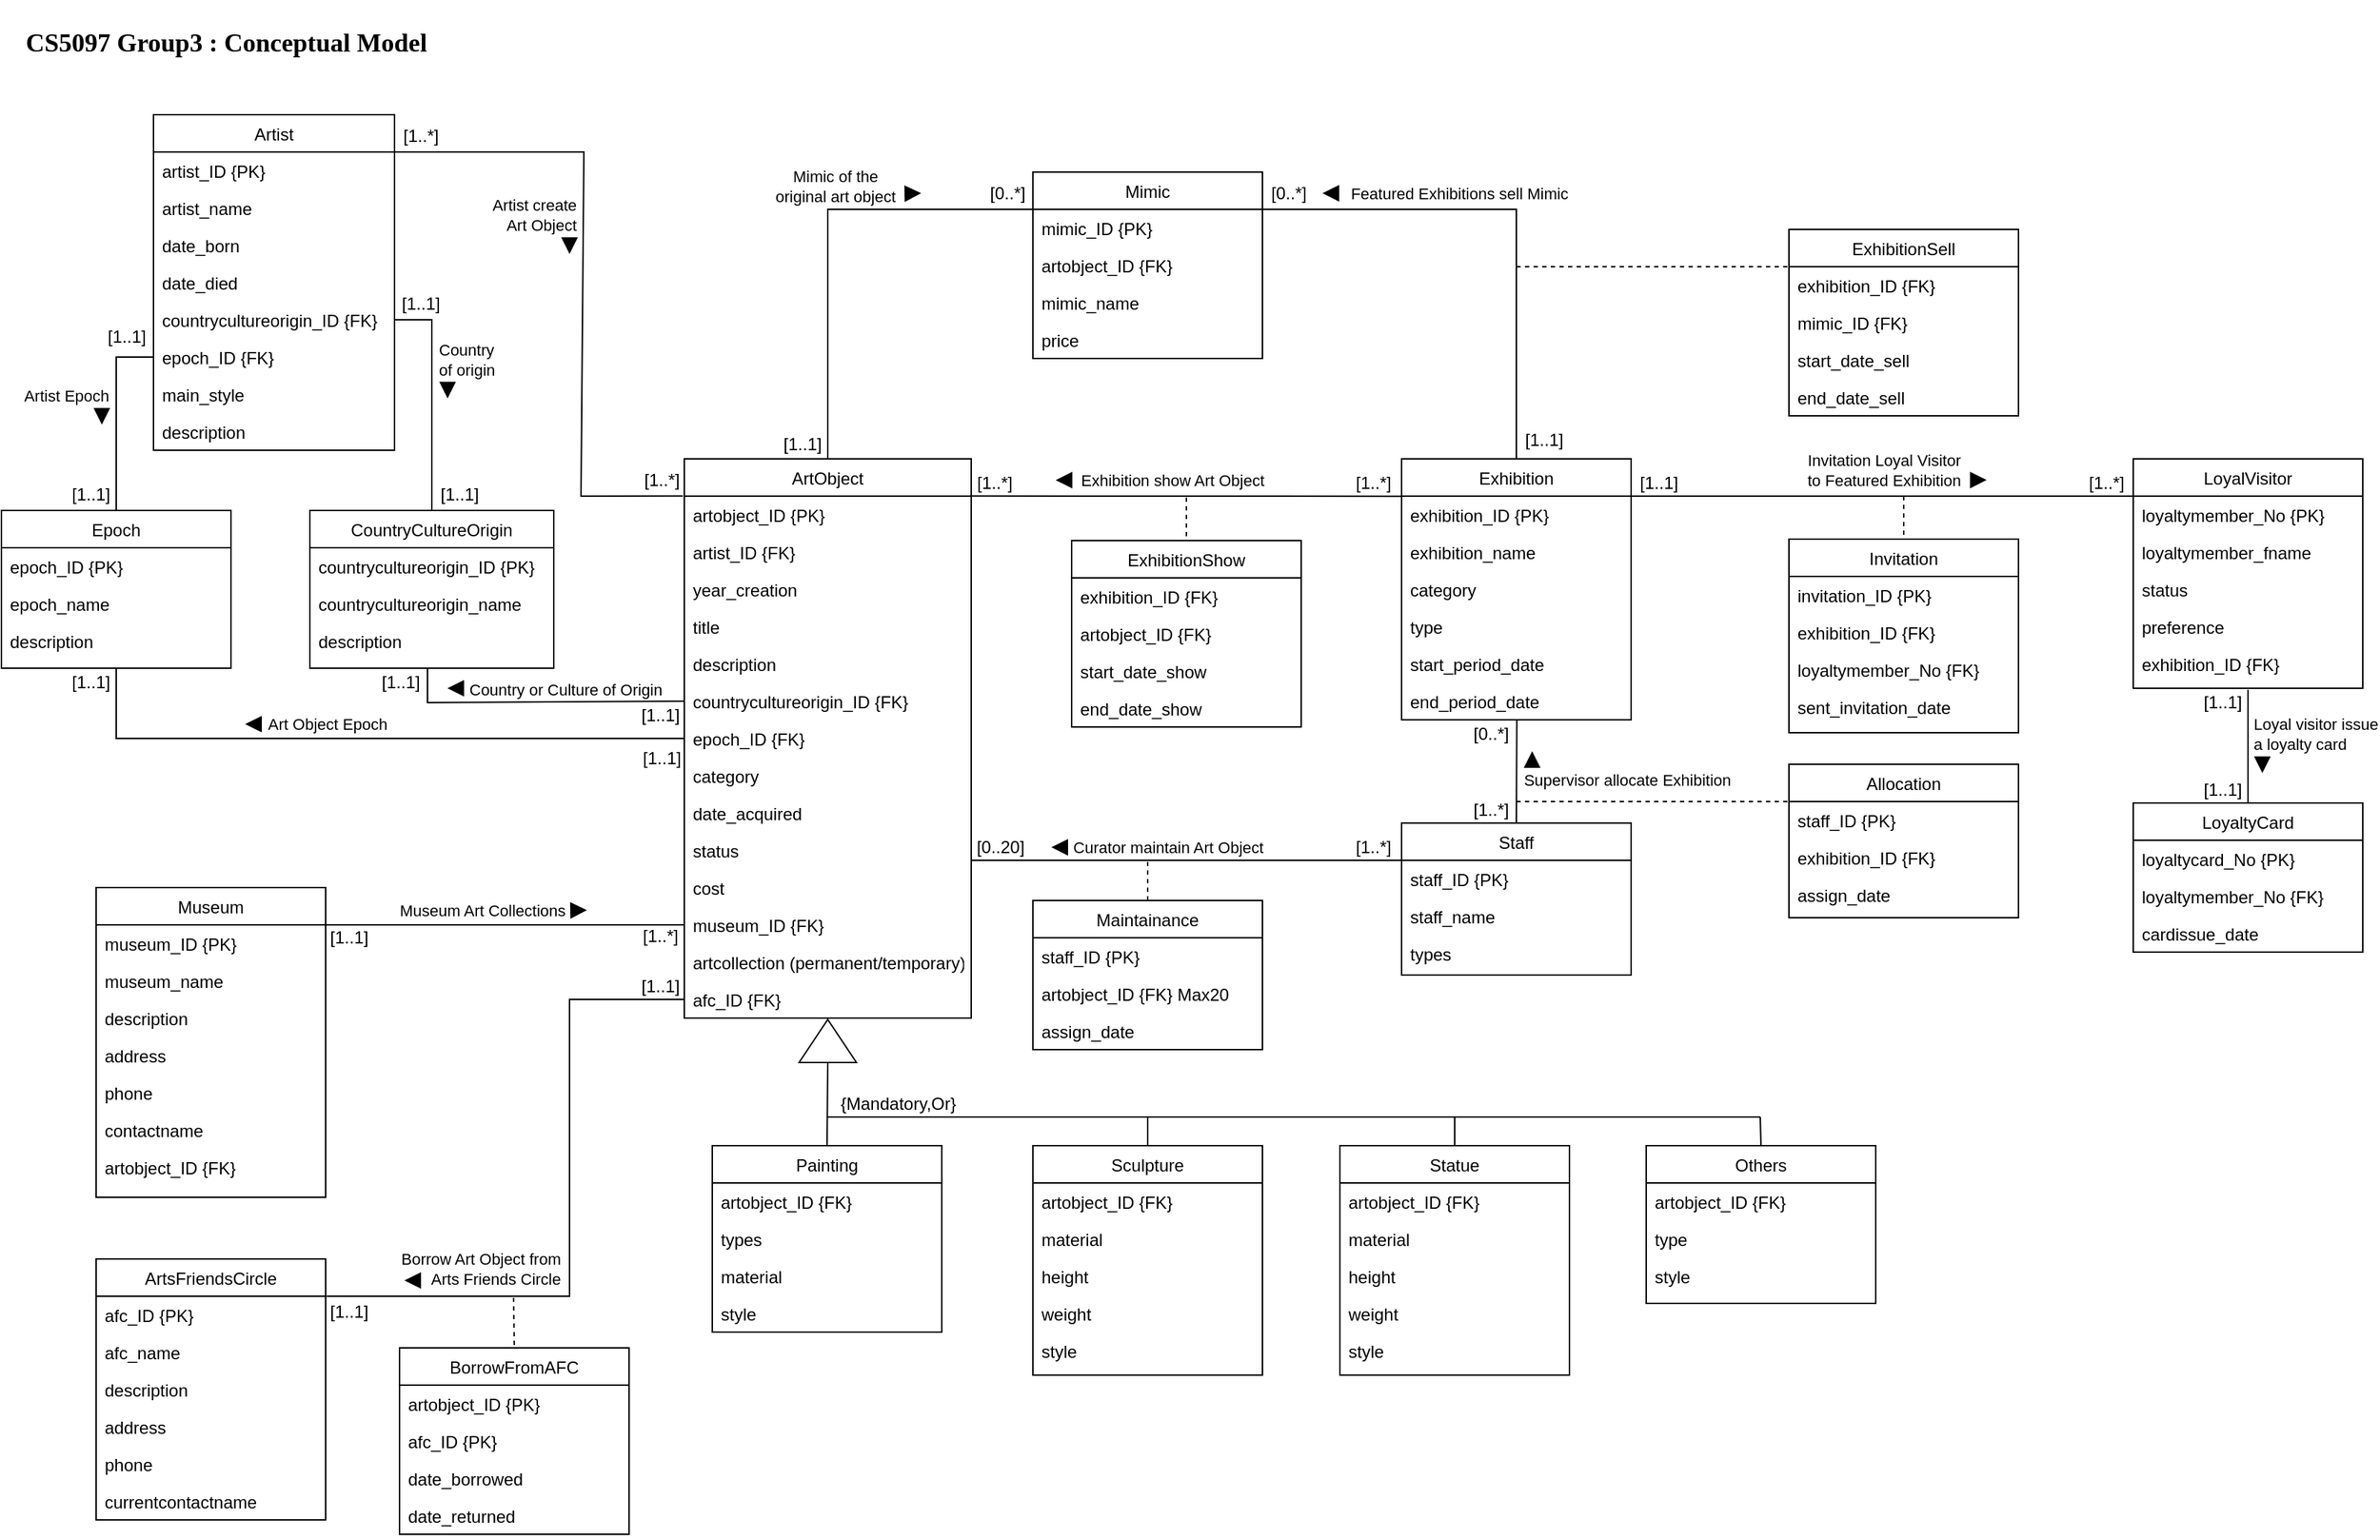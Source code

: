 <mxfile version="25.0.1">
  <diagram name="Page-1" id="O_C7XiOJB5yRLb8RxhqW">
    <mxGraphModel dx="2100" dy="1130" grid="1" gridSize="10" guides="1" tooltips="1" connect="1" arrows="1" fold="1" page="1" pageScale="1" pageWidth="850" pageHeight="1100" math="0" shadow="0">
      <root>
        <mxCell id="0" />
        <mxCell id="1" parent="0" />
        <mxCell id="NUtVhF5h9HZDoagzUMLB-1" value="Epoch" style="swimlane;fontStyle=0;align=center;verticalAlign=top;childLayout=stackLayout;horizontal=1;startSize=26;horizontalStack=0;resizeParent=1;resizeLast=0;collapsible=1;marginBottom=0;rounded=0;shadow=0;strokeWidth=1;" parent="1" vertex="1">
          <mxGeometry x="24" y="356" width="160" height="110" as="geometry">
            <mxRectangle x="130" y="380" width="160" height="26" as="alternateBounds" />
          </mxGeometry>
        </mxCell>
        <mxCell id="NUtVhF5h9HZDoagzUMLB-2" value="epoch_ID {PK}" style="text;align=left;verticalAlign=top;spacingLeft=4;spacingRight=4;overflow=hidden;rotatable=0;points=[[0,0.5],[1,0.5]];portConstraint=eastwest;" parent="NUtVhF5h9HZDoagzUMLB-1" vertex="1">
          <mxGeometry y="26" width="160" height="26" as="geometry" />
        </mxCell>
        <mxCell id="NUtVhF5h9HZDoagzUMLB-3" value="epoch_name" style="text;align=left;verticalAlign=top;spacingLeft=4;spacingRight=4;overflow=hidden;rotatable=0;points=[[0,0.5],[1,0.5]];portConstraint=eastwest;" parent="NUtVhF5h9HZDoagzUMLB-1" vertex="1">
          <mxGeometry y="52" width="160" height="26" as="geometry" />
        </mxCell>
        <mxCell id="NUtVhF5h9HZDoagzUMLB-4" value="description" style="text;align=left;verticalAlign=top;spacingLeft=4;spacingRight=4;overflow=hidden;rotatable=0;points=[[0,0.5],[1,0.5]];portConstraint=eastwest;" parent="NUtVhF5h9HZDoagzUMLB-1" vertex="1">
          <mxGeometry y="78" width="160" height="26" as="geometry" />
        </mxCell>
        <mxCell id="NUtVhF5h9HZDoagzUMLB-9" value="Museum" style="swimlane;fontStyle=0;align=center;verticalAlign=top;childLayout=stackLayout;horizontal=1;startSize=26;horizontalStack=0;resizeParent=1;resizeLast=0;collapsible=1;marginBottom=0;rounded=0;shadow=0;strokeWidth=1;" parent="1" vertex="1">
          <mxGeometry x="90" y="619" width="160" height="216" as="geometry">
            <mxRectangle x="130" y="380" width="160" height="26" as="alternateBounds" />
          </mxGeometry>
        </mxCell>
        <mxCell id="NUtVhF5h9HZDoagzUMLB-10" value="museum_ID {PK}" style="text;align=left;verticalAlign=top;spacingLeft=4;spacingRight=4;overflow=hidden;rotatable=0;points=[[0,0.5],[1,0.5]];portConstraint=eastwest;" parent="NUtVhF5h9HZDoagzUMLB-9" vertex="1">
          <mxGeometry y="26" width="160" height="26" as="geometry" />
        </mxCell>
        <mxCell id="NUtVhF5h9HZDoagzUMLB-11" value="museum_name" style="text;align=left;verticalAlign=top;spacingLeft=4;spacingRight=4;overflow=hidden;rotatable=0;points=[[0,0.5],[1,0.5]];portConstraint=eastwest;" parent="NUtVhF5h9HZDoagzUMLB-9" vertex="1">
          <mxGeometry y="52" width="160" height="26" as="geometry" />
        </mxCell>
        <mxCell id="NUtVhF5h9HZDoagzUMLB-12" value="description" style="text;align=left;verticalAlign=top;spacingLeft=4;spacingRight=4;overflow=hidden;rotatable=0;points=[[0,0.5],[1,0.5]];portConstraint=eastwest;" parent="NUtVhF5h9HZDoagzUMLB-9" vertex="1">
          <mxGeometry y="78" width="160" height="26" as="geometry" />
        </mxCell>
        <mxCell id="NUtVhF5h9HZDoagzUMLB-13" value="address" style="text;align=left;verticalAlign=top;spacingLeft=4;spacingRight=4;overflow=hidden;rotatable=0;points=[[0,0.5],[1,0.5]];portConstraint=eastwest;" parent="NUtVhF5h9HZDoagzUMLB-9" vertex="1">
          <mxGeometry y="104" width="160" height="26" as="geometry" />
        </mxCell>
        <mxCell id="NUtVhF5h9HZDoagzUMLB-14" value="phone" style="text;align=left;verticalAlign=top;spacingLeft=4;spacingRight=4;overflow=hidden;rotatable=0;points=[[0,0.5],[1,0.5]];portConstraint=eastwest;" parent="NUtVhF5h9HZDoagzUMLB-9" vertex="1">
          <mxGeometry y="130" width="160" height="26" as="geometry" />
        </mxCell>
        <mxCell id="NUtVhF5h9HZDoagzUMLB-15" value="contactname" style="text;align=left;verticalAlign=top;spacingLeft=4;spacingRight=4;overflow=hidden;rotatable=0;points=[[0,0.5],[1,0.5]];portConstraint=eastwest;" parent="NUtVhF5h9HZDoagzUMLB-9" vertex="1">
          <mxGeometry y="156" width="160" height="26" as="geometry" />
        </mxCell>
        <mxCell id="NUtVhF5h9HZDoagzUMLB-206" value="artobject_ID {FK}" style="text;align=left;verticalAlign=top;spacingLeft=4;spacingRight=4;overflow=hidden;rotatable=0;points=[[0,0.5],[1,0.5]];portConstraint=eastwest;" parent="NUtVhF5h9HZDoagzUMLB-9" vertex="1">
          <mxGeometry y="182" width="160" height="26" as="geometry" />
        </mxCell>
        <mxCell id="NUtVhF5h9HZDoagzUMLB-16" value="ArtObject" style="swimlane;fontStyle=0;align=center;verticalAlign=top;childLayout=stackLayout;horizontal=1;startSize=26;horizontalStack=0;resizeParent=1;resizeLast=0;collapsible=1;marginBottom=0;rounded=0;shadow=0;strokeWidth=1;" parent="1" vertex="1">
          <mxGeometry x="500" y="320" width="200" height="390" as="geometry">
            <mxRectangle x="130" y="380" width="160" height="26" as="alternateBounds" />
          </mxGeometry>
        </mxCell>
        <mxCell id="NUtVhF5h9HZDoagzUMLB-17" value="artobject_ID {PK}" style="text;align=left;verticalAlign=top;spacingLeft=4;spacingRight=4;overflow=hidden;rotatable=0;points=[[0,0.5],[1,0.5]];portConstraint=eastwest;" parent="NUtVhF5h9HZDoagzUMLB-16" vertex="1">
          <mxGeometry y="26" width="200" height="26" as="geometry" />
        </mxCell>
        <mxCell id="NUtVhF5h9HZDoagzUMLB-18" value="artist_ID {FK}" style="text;align=left;verticalAlign=top;spacingLeft=4;spacingRight=4;overflow=hidden;rotatable=0;points=[[0,0.5],[1,0.5]];portConstraint=eastwest;" parent="NUtVhF5h9HZDoagzUMLB-16" vertex="1">
          <mxGeometry y="52" width="200" height="26" as="geometry" />
        </mxCell>
        <mxCell id="NUtVhF5h9HZDoagzUMLB-19" value="year_creation" style="text;align=left;verticalAlign=top;spacingLeft=4;spacingRight=4;overflow=hidden;rotatable=0;points=[[0,0.5],[1,0.5]];portConstraint=eastwest;" parent="NUtVhF5h9HZDoagzUMLB-16" vertex="1">
          <mxGeometry y="78" width="200" height="26" as="geometry" />
        </mxCell>
        <mxCell id="NUtVhF5h9HZDoagzUMLB-20" value="title" style="text;align=left;verticalAlign=top;spacingLeft=4;spacingRight=4;overflow=hidden;rotatable=0;points=[[0,0.5],[1,0.5]];portConstraint=eastwest;" parent="NUtVhF5h9HZDoagzUMLB-16" vertex="1">
          <mxGeometry y="104" width="200" height="26" as="geometry" />
        </mxCell>
        <mxCell id="NUtVhF5h9HZDoagzUMLB-21" value="description" style="text;align=left;verticalAlign=top;spacingLeft=4;spacingRight=4;overflow=hidden;rotatable=0;points=[[0,0.5],[1,0.5]];portConstraint=eastwest;" parent="NUtVhF5h9HZDoagzUMLB-16" vertex="1">
          <mxGeometry y="130" width="200" height="26" as="geometry" />
        </mxCell>
        <mxCell id="NUtVhF5h9HZDoagzUMLB-22" value="countrycultureorigin_ID {FK}" style="text;align=left;verticalAlign=top;spacingLeft=4;spacingRight=4;overflow=hidden;rotatable=0;points=[[0,0.5],[1,0.5]];portConstraint=eastwest;" parent="NUtVhF5h9HZDoagzUMLB-16" vertex="1">
          <mxGeometry y="156" width="200" height="26" as="geometry" />
        </mxCell>
        <mxCell id="NUtVhF5h9HZDoagzUMLB-23" value="epoch_ID {FK}" style="text;align=left;verticalAlign=top;spacingLeft=4;spacingRight=4;overflow=hidden;rotatable=0;points=[[0,0.5],[1,0.5]];portConstraint=eastwest;" parent="NUtVhF5h9HZDoagzUMLB-16" vertex="1">
          <mxGeometry y="182" width="200" height="26" as="geometry" />
        </mxCell>
        <mxCell id="NUtVhF5h9HZDoagzUMLB-24" value="category" style="text;align=left;verticalAlign=top;spacingLeft=4;spacingRight=4;overflow=hidden;rotatable=0;points=[[0,0.5],[1,0.5]];portConstraint=eastwest;" parent="NUtVhF5h9HZDoagzUMLB-16" vertex="1">
          <mxGeometry y="208" width="200" height="26" as="geometry" />
        </mxCell>
        <mxCell id="NUtVhF5h9HZDoagzUMLB-25" value="date_acquired" style="text;align=left;verticalAlign=top;spacingLeft=4;spacingRight=4;overflow=hidden;rotatable=0;points=[[0,0.5],[1,0.5]];portConstraint=eastwest;" parent="NUtVhF5h9HZDoagzUMLB-16" vertex="1">
          <mxGeometry y="234" width="200" height="26" as="geometry" />
        </mxCell>
        <mxCell id="NUtVhF5h9HZDoagzUMLB-26" value="status" style="text;align=left;verticalAlign=top;spacingLeft=4;spacingRight=4;overflow=hidden;rotatable=0;points=[[0,0.5],[1,0.5]];portConstraint=eastwest;" parent="NUtVhF5h9HZDoagzUMLB-16" vertex="1">
          <mxGeometry y="260" width="200" height="26" as="geometry" />
        </mxCell>
        <mxCell id="NUtVhF5h9HZDoagzUMLB-27" value="cost" style="text;align=left;verticalAlign=top;spacingLeft=4;spacingRight=4;overflow=hidden;rotatable=0;points=[[0,0.5],[1,0.5]];portConstraint=eastwest;" parent="NUtVhF5h9HZDoagzUMLB-16" vertex="1">
          <mxGeometry y="286" width="200" height="26" as="geometry" />
        </mxCell>
        <mxCell id="NUtVhF5h9HZDoagzUMLB-28" value="museum_ID {FK}" style="text;align=left;verticalAlign=top;spacingLeft=4;spacingRight=4;overflow=hidden;rotatable=0;points=[[0,0.5],[1,0.5]];portConstraint=eastwest;" parent="NUtVhF5h9HZDoagzUMLB-16" vertex="1">
          <mxGeometry y="312" width="200" height="26" as="geometry" />
        </mxCell>
        <mxCell id="NUtVhF5h9HZDoagzUMLB-208" value="artcollection (permanent/temporary)" style="text;align=left;verticalAlign=top;spacingLeft=4;spacingRight=4;overflow=hidden;rotatable=0;points=[[0,0.5],[1,0.5]];portConstraint=eastwest;" parent="NUtVhF5h9HZDoagzUMLB-16" vertex="1">
          <mxGeometry y="338" width="200" height="26" as="geometry" />
        </mxCell>
        <mxCell id="NUtVhF5h9HZDoagzUMLB-211" value="afc_ID {FK}" style="text;align=left;verticalAlign=top;spacingLeft=4;spacingRight=4;overflow=hidden;rotatable=0;points=[[0,0.5],[1,0.5]];portConstraint=eastwest;" parent="NUtVhF5h9HZDoagzUMLB-16" vertex="1">
          <mxGeometry y="364" width="200" height="26" as="geometry" />
        </mxCell>
        <mxCell id="NUtVhF5h9HZDoagzUMLB-31" value="Artist" style="swimlane;fontStyle=0;align=center;verticalAlign=top;childLayout=stackLayout;horizontal=1;startSize=26;horizontalStack=0;resizeParent=1;resizeLast=0;collapsible=1;marginBottom=0;rounded=0;shadow=0;strokeWidth=1;" parent="1" vertex="1">
          <mxGeometry x="130" y="80" width="168" height="234" as="geometry">
            <mxRectangle x="130" y="380" width="160" height="26" as="alternateBounds" />
          </mxGeometry>
        </mxCell>
        <mxCell id="NUtVhF5h9HZDoagzUMLB-32" value="artist_ID {PK}" style="text;align=left;verticalAlign=top;spacingLeft=4;spacingRight=4;overflow=hidden;rotatable=0;points=[[0,0.5],[1,0.5]];portConstraint=eastwest;" parent="NUtVhF5h9HZDoagzUMLB-31" vertex="1">
          <mxGeometry y="26" width="168" height="26" as="geometry" />
        </mxCell>
        <mxCell id="NUtVhF5h9HZDoagzUMLB-33" value="artist_name" style="text;align=left;verticalAlign=top;spacingLeft=4;spacingRight=4;overflow=hidden;rotatable=0;points=[[0,0.5],[1,0.5]];portConstraint=eastwest;" parent="NUtVhF5h9HZDoagzUMLB-31" vertex="1">
          <mxGeometry y="52" width="168" height="26" as="geometry" />
        </mxCell>
        <mxCell id="NUtVhF5h9HZDoagzUMLB-34" value="date_born" style="text;align=left;verticalAlign=top;spacingLeft=4;spacingRight=4;overflow=hidden;rotatable=0;points=[[0,0.5],[1,0.5]];portConstraint=eastwest;" parent="NUtVhF5h9HZDoagzUMLB-31" vertex="1">
          <mxGeometry y="78" width="168" height="26" as="geometry" />
        </mxCell>
        <mxCell id="NUtVhF5h9HZDoagzUMLB-35" value="date_died" style="text;align=left;verticalAlign=top;spacingLeft=4;spacingRight=4;overflow=hidden;rotatable=0;points=[[0,0.5],[1,0.5]];portConstraint=eastwest;" parent="NUtVhF5h9HZDoagzUMLB-31" vertex="1">
          <mxGeometry y="104" width="168" height="26" as="geometry" />
        </mxCell>
        <mxCell id="NUtVhF5h9HZDoagzUMLB-36" value="countrycultureorigin_ID {FK}" style="text;align=left;verticalAlign=top;spacingLeft=4;spacingRight=4;overflow=hidden;rotatable=0;points=[[0,0.5],[1,0.5]];portConstraint=eastwest;" parent="NUtVhF5h9HZDoagzUMLB-31" vertex="1">
          <mxGeometry y="130" width="168" height="26" as="geometry" />
        </mxCell>
        <mxCell id="NUtVhF5h9HZDoagzUMLB-37" value="epoch_ID {FK}" style="text;align=left;verticalAlign=top;spacingLeft=4;spacingRight=4;overflow=hidden;rotatable=0;points=[[0,0.5],[1,0.5]];portConstraint=eastwest;" parent="NUtVhF5h9HZDoagzUMLB-31" vertex="1">
          <mxGeometry y="156" width="168" height="26" as="geometry" />
        </mxCell>
        <mxCell id="NUtVhF5h9HZDoagzUMLB-38" value="main_style" style="text;align=left;verticalAlign=top;spacingLeft=4;spacingRight=4;overflow=hidden;rotatable=0;points=[[0,0.5],[1,0.5]];portConstraint=eastwest;" parent="NUtVhF5h9HZDoagzUMLB-31" vertex="1">
          <mxGeometry y="182" width="168" height="26" as="geometry" />
        </mxCell>
        <mxCell id="NUtVhF5h9HZDoagzUMLB-39" value="description" style="text;align=left;verticalAlign=top;spacingLeft=4;spacingRight=4;overflow=hidden;rotatable=0;points=[[0,0.5],[1,0.5]];portConstraint=eastwest;" parent="NUtVhF5h9HZDoagzUMLB-31" vertex="1">
          <mxGeometry y="208" width="168" height="26" as="geometry" />
        </mxCell>
        <mxCell id="NUtVhF5h9HZDoagzUMLB-40" value="Painting" style="swimlane;fontStyle=0;align=center;verticalAlign=top;childLayout=stackLayout;horizontal=1;startSize=26;horizontalStack=0;resizeParent=1;resizeLast=0;collapsible=1;marginBottom=0;rounded=0;shadow=0;strokeWidth=1;" parent="1" vertex="1">
          <mxGeometry x="519.5" y="799" width="160" height="130" as="geometry">
            <mxRectangle x="130" y="380" width="160" height="26" as="alternateBounds" />
          </mxGeometry>
        </mxCell>
        <mxCell id="NUtVhF5h9HZDoagzUMLB-41" value="artobject_ID {FK}" style="text;align=left;verticalAlign=top;spacingLeft=4;spacingRight=4;overflow=hidden;rotatable=0;points=[[0,0.5],[1,0.5]];portConstraint=eastwest;" parent="NUtVhF5h9HZDoagzUMLB-40" vertex="1">
          <mxGeometry y="26" width="160" height="26" as="geometry" />
        </mxCell>
        <mxCell id="NUtVhF5h9HZDoagzUMLB-42" value="types" style="text;align=left;verticalAlign=top;spacingLeft=4;spacingRight=4;overflow=hidden;rotatable=0;points=[[0,0.5],[1,0.5]];portConstraint=eastwest;" parent="NUtVhF5h9HZDoagzUMLB-40" vertex="1">
          <mxGeometry y="52" width="160" height="26" as="geometry" />
        </mxCell>
        <mxCell id="NUtVhF5h9HZDoagzUMLB-43" value="material" style="text;align=left;verticalAlign=top;spacingLeft=4;spacingRight=4;overflow=hidden;rotatable=0;points=[[0,0.5],[1,0.5]];portConstraint=eastwest;" parent="NUtVhF5h9HZDoagzUMLB-40" vertex="1">
          <mxGeometry y="78" width="160" height="26" as="geometry" />
        </mxCell>
        <mxCell id="NUtVhF5h9HZDoagzUMLB-44" value="style" style="text;align=left;verticalAlign=top;spacingLeft=4;spacingRight=4;overflow=hidden;rotatable=0;points=[[0,0.5],[1,0.5]];portConstraint=eastwest;" parent="NUtVhF5h9HZDoagzUMLB-40" vertex="1">
          <mxGeometry y="104" width="160" height="26" as="geometry" />
        </mxCell>
        <mxCell id="NUtVhF5h9HZDoagzUMLB-45" value="Sculpture" style="swimlane;fontStyle=0;align=center;verticalAlign=top;childLayout=stackLayout;horizontal=1;startSize=26;horizontalStack=0;resizeParent=1;resizeLast=0;collapsible=1;marginBottom=0;rounded=0;shadow=0;strokeWidth=1;" parent="1" vertex="1">
          <mxGeometry x="743" y="799" width="160" height="160" as="geometry">
            <mxRectangle x="130" y="380" width="160" height="26" as="alternateBounds" />
          </mxGeometry>
        </mxCell>
        <mxCell id="NUtVhF5h9HZDoagzUMLB-46" value="artobject_ID {FK}" style="text;align=left;verticalAlign=top;spacingLeft=4;spacingRight=4;overflow=hidden;rotatable=0;points=[[0,0.5],[1,0.5]];portConstraint=eastwest;" parent="NUtVhF5h9HZDoagzUMLB-45" vertex="1">
          <mxGeometry y="26" width="160" height="26" as="geometry" />
        </mxCell>
        <mxCell id="NUtVhF5h9HZDoagzUMLB-47" value="material" style="text;align=left;verticalAlign=top;spacingLeft=4;spacingRight=4;overflow=hidden;rotatable=0;points=[[0,0.5],[1,0.5]];portConstraint=eastwest;" parent="NUtVhF5h9HZDoagzUMLB-45" vertex="1">
          <mxGeometry y="52" width="160" height="26" as="geometry" />
        </mxCell>
        <mxCell id="NUtVhF5h9HZDoagzUMLB-48" value="height" style="text;align=left;verticalAlign=top;spacingLeft=4;spacingRight=4;overflow=hidden;rotatable=0;points=[[0,0.5],[1,0.5]];portConstraint=eastwest;" parent="NUtVhF5h9HZDoagzUMLB-45" vertex="1">
          <mxGeometry y="78" width="160" height="26" as="geometry" />
        </mxCell>
        <mxCell id="NUtVhF5h9HZDoagzUMLB-49" value="weight" style="text;align=left;verticalAlign=top;spacingLeft=4;spacingRight=4;overflow=hidden;rotatable=0;points=[[0,0.5],[1,0.5]];portConstraint=eastwest;" parent="NUtVhF5h9HZDoagzUMLB-45" vertex="1">
          <mxGeometry y="104" width="160" height="26" as="geometry" />
        </mxCell>
        <mxCell id="NUtVhF5h9HZDoagzUMLB-50" value="style" style="text;align=left;verticalAlign=top;spacingLeft=4;spacingRight=4;overflow=hidden;rotatable=0;points=[[0,0.5],[1,0.5]];portConstraint=eastwest;" parent="NUtVhF5h9HZDoagzUMLB-45" vertex="1">
          <mxGeometry y="130" width="160" height="26" as="geometry" />
        </mxCell>
        <mxCell id="NUtVhF5h9HZDoagzUMLB-51" value="Others" style="swimlane;fontStyle=0;align=center;verticalAlign=top;childLayout=stackLayout;horizontal=1;startSize=26;horizontalStack=0;resizeParent=1;resizeLast=0;collapsible=1;marginBottom=0;rounded=0;shadow=0;strokeWidth=1;" parent="1" vertex="1">
          <mxGeometry x="1170.5" y="799" width="160" height="110" as="geometry">
            <mxRectangle x="130" y="380" width="160" height="26" as="alternateBounds" />
          </mxGeometry>
        </mxCell>
        <mxCell id="NUtVhF5h9HZDoagzUMLB-52" value="artobject_ID {FK}" style="text;align=left;verticalAlign=top;spacingLeft=4;spacingRight=4;overflow=hidden;rotatable=0;points=[[0,0.5],[1,0.5]];portConstraint=eastwest;" parent="NUtVhF5h9HZDoagzUMLB-51" vertex="1">
          <mxGeometry y="26" width="160" height="26" as="geometry" />
        </mxCell>
        <mxCell id="NUtVhF5h9HZDoagzUMLB-53" value="type" style="text;align=left;verticalAlign=top;spacingLeft=4;spacingRight=4;overflow=hidden;rotatable=0;points=[[0,0.5],[1,0.5]];portConstraint=eastwest;" parent="NUtVhF5h9HZDoagzUMLB-51" vertex="1">
          <mxGeometry y="52" width="160" height="26" as="geometry" />
        </mxCell>
        <mxCell id="NUtVhF5h9HZDoagzUMLB-54" value="style" style="text;align=left;verticalAlign=top;spacingLeft=4;spacingRight=4;overflow=hidden;rotatable=0;points=[[0,0.5],[1,0.5]];portConstraint=eastwest;" parent="NUtVhF5h9HZDoagzUMLB-51" vertex="1">
          <mxGeometry y="78" width="160" height="26" as="geometry" />
        </mxCell>
        <mxCell id="NUtVhF5h9HZDoagzUMLB-55" value="Statue" style="swimlane;fontStyle=0;align=center;verticalAlign=top;childLayout=stackLayout;horizontal=1;startSize=26;horizontalStack=0;resizeParent=1;resizeLast=0;collapsible=1;marginBottom=0;rounded=0;shadow=0;strokeWidth=1;" parent="1" vertex="1">
          <mxGeometry x="957" y="799" width="160" height="160" as="geometry">
            <mxRectangle x="130" y="380" width="160" height="26" as="alternateBounds" />
          </mxGeometry>
        </mxCell>
        <mxCell id="NUtVhF5h9HZDoagzUMLB-56" value="artobject_ID {FK}" style="text;align=left;verticalAlign=top;spacingLeft=4;spacingRight=4;overflow=hidden;rotatable=0;points=[[0,0.5],[1,0.5]];portConstraint=eastwest;" parent="NUtVhF5h9HZDoagzUMLB-55" vertex="1">
          <mxGeometry y="26" width="160" height="26" as="geometry" />
        </mxCell>
        <mxCell id="NUtVhF5h9HZDoagzUMLB-57" value="material" style="text;align=left;verticalAlign=top;spacingLeft=4;spacingRight=4;overflow=hidden;rotatable=0;points=[[0,0.5],[1,0.5]];portConstraint=eastwest;" parent="NUtVhF5h9HZDoagzUMLB-55" vertex="1">
          <mxGeometry y="52" width="160" height="26" as="geometry" />
        </mxCell>
        <mxCell id="NUtVhF5h9HZDoagzUMLB-58" value="height" style="text;align=left;verticalAlign=top;spacingLeft=4;spacingRight=4;overflow=hidden;rotatable=0;points=[[0,0.5],[1,0.5]];portConstraint=eastwest;" parent="NUtVhF5h9HZDoagzUMLB-55" vertex="1">
          <mxGeometry y="78" width="160" height="26" as="geometry" />
        </mxCell>
        <mxCell id="NUtVhF5h9HZDoagzUMLB-59" value="weight" style="text;align=left;verticalAlign=top;spacingLeft=4;spacingRight=4;overflow=hidden;rotatable=0;points=[[0,0.5],[1,0.5]];portConstraint=eastwest;" parent="NUtVhF5h9HZDoagzUMLB-55" vertex="1">
          <mxGeometry y="104" width="160" height="26" as="geometry" />
        </mxCell>
        <mxCell id="NUtVhF5h9HZDoagzUMLB-60" value="style" style="text;align=left;verticalAlign=top;spacingLeft=4;spacingRight=4;overflow=hidden;rotatable=0;points=[[0,0.5],[1,0.5]];portConstraint=eastwest;" parent="NUtVhF5h9HZDoagzUMLB-55" vertex="1">
          <mxGeometry y="130" width="160" height="26" as="geometry" />
        </mxCell>
        <mxCell id="NUtVhF5h9HZDoagzUMLB-61" value="Exhibition" style="swimlane;fontStyle=0;align=center;verticalAlign=top;childLayout=stackLayout;horizontal=1;startSize=26;horizontalStack=0;resizeParent=1;resizeLast=0;collapsible=1;marginBottom=0;rounded=0;shadow=0;strokeWidth=1;" parent="1" vertex="1">
          <mxGeometry x="1000" y="320" width="160" height="182" as="geometry">
            <mxRectangle x="130" y="380" width="160" height="26" as="alternateBounds" />
          </mxGeometry>
        </mxCell>
        <mxCell id="NUtVhF5h9HZDoagzUMLB-62" value="exhibition_ID {PK}" style="text;align=left;verticalAlign=top;spacingLeft=4;spacingRight=4;overflow=hidden;rotatable=0;points=[[0,0.5],[1,0.5]];portConstraint=eastwest;" parent="NUtVhF5h9HZDoagzUMLB-61" vertex="1">
          <mxGeometry y="26" width="160" height="26" as="geometry" />
        </mxCell>
        <mxCell id="NUtVhF5h9HZDoagzUMLB-63" value="exhibition_name" style="text;align=left;verticalAlign=top;spacingLeft=4;spacingRight=4;overflow=hidden;rotatable=0;points=[[0,0.5],[1,0.5]];portConstraint=eastwest;" parent="NUtVhF5h9HZDoagzUMLB-61" vertex="1">
          <mxGeometry y="52" width="160" height="26" as="geometry" />
        </mxCell>
        <mxCell id="NUtVhF5h9HZDoagzUMLB-64" value="category" style="text;align=left;verticalAlign=top;spacingLeft=4;spacingRight=4;overflow=hidden;rotatable=0;points=[[0,0.5],[1,0.5]];portConstraint=eastwest;" parent="NUtVhF5h9HZDoagzUMLB-61" vertex="1">
          <mxGeometry y="78" width="160" height="26" as="geometry" />
        </mxCell>
        <mxCell id="NUtVhF5h9HZDoagzUMLB-65" value="type" style="text;align=left;verticalAlign=top;spacingLeft=4;spacingRight=4;overflow=hidden;rotatable=0;points=[[0,0.5],[1,0.5]];portConstraint=eastwest;" parent="NUtVhF5h9HZDoagzUMLB-61" vertex="1">
          <mxGeometry y="104" width="160" height="26" as="geometry" />
        </mxCell>
        <mxCell id="NUtVhF5h9HZDoagzUMLB-66" value="start_period_date" style="text;align=left;verticalAlign=top;spacingLeft=4;spacingRight=4;overflow=hidden;rotatable=0;points=[[0,0.5],[1,0.5]];portConstraint=eastwest;" parent="NUtVhF5h9HZDoagzUMLB-61" vertex="1">
          <mxGeometry y="130" width="160" height="26" as="geometry" />
        </mxCell>
        <mxCell id="NUtVhF5h9HZDoagzUMLB-67" value="end_period_date" style="text;align=left;verticalAlign=top;spacingLeft=4;spacingRight=4;overflow=hidden;rotatable=0;points=[[0,0.5],[1,0.5]];portConstraint=eastwest;" parent="NUtVhF5h9HZDoagzUMLB-61" vertex="1">
          <mxGeometry y="156" width="160" height="26" as="geometry" />
        </mxCell>
        <mxCell id="NUtVhF5h9HZDoagzUMLB-68" value="Mimic" style="swimlane;fontStyle=0;align=center;verticalAlign=top;childLayout=stackLayout;horizontal=1;startSize=26;horizontalStack=0;resizeParent=1;resizeLast=0;collapsible=1;marginBottom=0;rounded=0;shadow=0;strokeWidth=1;" parent="1" vertex="1">
          <mxGeometry x="743" y="120" width="160" height="130" as="geometry">
            <mxRectangle x="130" y="380" width="160" height="26" as="alternateBounds" />
          </mxGeometry>
        </mxCell>
        <mxCell id="NUtVhF5h9HZDoagzUMLB-69" value="mimic_ID {PK}" style="text;align=left;verticalAlign=top;spacingLeft=4;spacingRight=4;overflow=hidden;rotatable=0;points=[[0,0.5],[1,0.5]];portConstraint=eastwest;" parent="NUtVhF5h9HZDoagzUMLB-68" vertex="1">
          <mxGeometry y="26" width="160" height="26" as="geometry" />
        </mxCell>
        <mxCell id="NUtVhF5h9HZDoagzUMLB-70" value="artobject_ID {FK}" style="text;align=left;verticalAlign=top;spacingLeft=4;spacingRight=4;overflow=hidden;rotatable=0;points=[[0,0.5],[1,0.5]];portConstraint=eastwest;" parent="NUtVhF5h9HZDoagzUMLB-68" vertex="1">
          <mxGeometry y="52" width="160" height="26" as="geometry" />
        </mxCell>
        <mxCell id="NUtVhF5h9HZDoagzUMLB-71" value="mimic_name" style="text;align=left;verticalAlign=top;spacingLeft=4;spacingRight=4;overflow=hidden;rotatable=0;points=[[0,0.5],[1,0.5]];portConstraint=eastwest;" parent="NUtVhF5h9HZDoagzUMLB-68" vertex="1">
          <mxGeometry y="78" width="160" height="26" as="geometry" />
        </mxCell>
        <mxCell id="NUtVhF5h9HZDoagzUMLB-72" value="price" style="text;align=left;verticalAlign=top;spacingLeft=4;spacingRight=4;overflow=hidden;rotatable=0;points=[[0,0.5],[1,0.5]];portConstraint=eastwest;" parent="NUtVhF5h9HZDoagzUMLB-68" vertex="1">
          <mxGeometry y="104" width="160" height="26" as="geometry" />
        </mxCell>
        <mxCell id="NUtVhF5h9HZDoagzUMLB-73" value="LoyalVisitor" style="swimlane;fontStyle=0;align=center;verticalAlign=top;childLayout=stackLayout;horizontal=1;startSize=26;horizontalStack=0;resizeParent=1;resizeLast=0;collapsible=1;marginBottom=0;rounded=0;shadow=0;strokeWidth=1;" parent="1" vertex="1">
          <mxGeometry x="1510" y="320" width="160" height="160" as="geometry">
            <mxRectangle x="130" y="380" width="160" height="26" as="alternateBounds" />
          </mxGeometry>
        </mxCell>
        <mxCell id="NUtVhF5h9HZDoagzUMLB-74" value="loyaltymember_No {PK}" style="text;align=left;verticalAlign=top;spacingLeft=4;spacingRight=4;overflow=hidden;rotatable=0;points=[[0,0.5],[1,0.5]];portConstraint=eastwest;" parent="NUtVhF5h9HZDoagzUMLB-73" vertex="1">
          <mxGeometry y="26" width="160" height="26" as="geometry" />
        </mxCell>
        <mxCell id="NUtVhF5h9HZDoagzUMLB-75" value="loyaltymember_fname" style="text;align=left;verticalAlign=top;spacingLeft=4;spacingRight=4;overflow=hidden;rotatable=0;points=[[0,0.5],[1,0.5]];portConstraint=eastwest;" parent="NUtVhF5h9HZDoagzUMLB-73" vertex="1">
          <mxGeometry y="52" width="160" height="26" as="geometry" />
        </mxCell>
        <mxCell id="NUtVhF5h9HZDoagzUMLB-76" value="status" style="text;align=left;verticalAlign=top;spacingLeft=4;spacingRight=4;overflow=hidden;rotatable=0;points=[[0,0.5],[1,0.5]];portConstraint=eastwest;" parent="NUtVhF5h9HZDoagzUMLB-73" vertex="1">
          <mxGeometry y="78" width="160" height="26" as="geometry" />
        </mxCell>
        <mxCell id="NUtVhF5h9HZDoagzUMLB-77" value="preference" style="text;align=left;verticalAlign=top;spacingLeft=4;spacingRight=4;overflow=hidden;rotatable=0;points=[[0,0.5],[1,0.5]];portConstraint=eastwest;" parent="NUtVhF5h9HZDoagzUMLB-73" vertex="1">
          <mxGeometry y="104" width="160" height="26" as="geometry" />
        </mxCell>
        <mxCell id="NUtVhF5h9HZDoagzUMLB-78" value="exhibition_ID {FK}" style="text;align=left;verticalAlign=top;spacingLeft=4;spacingRight=4;overflow=hidden;rotatable=0;points=[[0,0.5],[1,0.5]];portConstraint=eastwest;" parent="NUtVhF5h9HZDoagzUMLB-73" vertex="1">
          <mxGeometry y="130" width="160" height="26" as="geometry" />
        </mxCell>
        <mxCell id="NUtVhF5h9HZDoagzUMLB-79" value="Staff" style="swimlane;fontStyle=0;align=center;verticalAlign=top;childLayout=stackLayout;horizontal=1;startSize=26;horizontalStack=0;resizeParent=1;resizeLast=0;collapsible=1;marginBottom=0;rounded=0;shadow=0;strokeWidth=1;" parent="1" vertex="1">
          <mxGeometry x="1000" y="574" width="160" height="106" as="geometry">
            <mxRectangle x="130" y="380" width="160" height="26" as="alternateBounds" />
          </mxGeometry>
        </mxCell>
        <mxCell id="NUtVhF5h9HZDoagzUMLB-80" value="staff_ID {PK}" style="text;align=left;verticalAlign=top;spacingLeft=4;spacingRight=4;overflow=hidden;rotatable=0;points=[[0,0.5],[1,0.5]];portConstraint=eastwest;" parent="NUtVhF5h9HZDoagzUMLB-79" vertex="1">
          <mxGeometry y="26" width="160" height="26" as="geometry" />
        </mxCell>
        <mxCell id="NUtVhF5h9HZDoagzUMLB-81" value="staff_name" style="text;align=left;verticalAlign=top;spacingLeft=4;spacingRight=4;overflow=hidden;rotatable=0;points=[[0,0.5],[1,0.5]];portConstraint=eastwest;" parent="NUtVhF5h9HZDoagzUMLB-79" vertex="1">
          <mxGeometry y="52" width="160" height="26" as="geometry" />
        </mxCell>
        <mxCell id="NUtVhF5h9HZDoagzUMLB-82" value="types" style="text;align=left;verticalAlign=top;spacingLeft=4;spacingRight=4;overflow=hidden;rotatable=0;points=[[0,0.5],[1,0.5]];portConstraint=eastwest;" parent="NUtVhF5h9HZDoagzUMLB-79" vertex="1">
          <mxGeometry y="78" width="160" height="26" as="geometry" />
        </mxCell>
        <mxCell id="NUtVhF5h9HZDoagzUMLB-83" value="Maintainance" style="swimlane;fontStyle=0;align=center;verticalAlign=top;childLayout=stackLayout;horizontal=1;startSize=26;horizontalStack=0;resizeParent=1;resizeLast=0;collapsible=1;marginBottom=0;rounded=0;shadow=0;strokeWidth=1;" parent="1" vertex="1">
          <mxGeometry x="743" y="628" width="160" height="104" as="geometry">
            <mxRectangle x="130" y="380" width="160" height="26" as="alternateBounds" />
          </mxGeometry>
        </mxCell>
        <mxCell id="NUtVhF5h9HZDoagzUMLB-84" value="staff_ID {PK}" style="text;align=left;verticalAlign=top;spacingLeft=4;spacingRight=4;overflow=hidden;rotatable=0;points=[[0,0.5],[1,0.5]];portConstraint=eastwest;" parent="NUtVhF5h9HZDoagzUMLB-83" vertex="1">
          <mxGeometry y="26" width="160" height="26" as="geometry" />
        </mxCell>
        <mxCell id="NUtVhF5h9HZDoagzUMLB-85" value="artobject_ID {FK} Max20" style="text;align=left;verticalAlign=top;spacingLeft=4;spacingRight=4;overflow=hidden;rotatable=0;points=[[0,0.5],[1,0.5]];portConstraint=eastwest;" parent="NUtVhF5h9HZDoagzUMLB-83" vertex="1">
          <mxGeometry y="52" width="160" height="26" as="geometry" />
        </mxCell>
        <mxCell id="NUtVhF5h9HZDoagzUMLB-86" value="assign_date" style="text;align=left;verticalAlign=top;spacingLeft=4;spacingRight=4;overflow=hidden;rotatable=0;points=[[0,0.5],[1,0.5]];portConstraint=eastwest;" parent="NUtVhF5h9HZDoagzUMLB-83" vertex="1">
          <mxGeometry y="78" width="160" height="26" as="geometry" />
        </mxCell>
        <mxCell id="NUtVhF5h9HZDoagzUMLB-87" value="Allocation" style="swimlane;fontStyle=0;align=center;verticalAlign=top;childLayout=stackLayout;horizontal=1;startSize=26;horizontalStack=0;resizeParent=1;resizeLast=0;collapsible=1;marginBottom=0;rounded=0;shadow=0;strokeWidth=1;" parent="1" vertex="1">
          <mxGeometry x="1270" y="533" width="160" height="107" as="geometry">
            <mxRectangle x="130" y="380" width="160" height="26" as="alternateBounds" />
          </mxGeometry>
        </mxCell>
        <mxCell id="NUtVhF5h9HZDoagzUMLB-88" value="staff_ID {PK}" style="text;align=left;verticalAlign=top;spacingLeft=4;spacingRight=4;overflow=hidden;rotatable=0;points=[[0,0.5],[1,0.5]];portConstraint=eastwest;" parent="NUtVhF5h9HZDoagzUMLB-87" vertex="1">
          <mxGeometry y="26" width="160" height="26" as="geometry" />
        </mxCell>
        <mxCell id="NUtVhF5h9HZDoagzUMLB-89" value="exhibition_ID {FK}" style="text;align=left;verticalAlign=top;spacingLeft=4;spacingRight=4;overflow=hidden;rotatable=0;points=[[0,0.5],[1,0.5]];portConstraint=eastwest;" parent="NUtVhF5h9HZDoagzUMLB-87" vertex="1">
          <mxGeometry y="52" width="160" height="26" as="geometry" />
        </mxCell>
        <mxCell id="NUtVhF5h9HZDoagzUMLB-90" value="assign_date" style="text;align=left;verticalAlign=top;spacingLeft=4;spacingRight=4;overflow=hidden;rotatable=0;points=[[0,0.5],[1,0.5]];portConstraint=eastwest;" parent="NUtVhF5h9HZDoagzUMLB-87" vertex="1">
          <mxGeometry y="78" width="160" height="26" as="geometry" />
        </mxCell>
        <mxCell id="NUtVhF5h9HZDoagzUMLB-91" value="ExhibitionShow" style="swimlane;fontStyle=0;align=center;verticalAlign=top;childLayout=stackLayout;horizontal=1;startSize=26;horizontalStack=0;resizeParent=1;resizeLast=0;collapsible=1;marginBottom=0;rounded=0;shadow=0;strokeWidth=1;" parent="1" vertex="1">
          <mxGeometry x="770" y="377" width="160" height="130" as="geometry">
            <mxRectangle x="130" y="380" width="160" height="26" as="alternateBounds" />
          </mxGeometry>
        </mxCell>
        <mxCell id="NUtVhF5h9HZDoagzUMLB-92" value="exhibition_ID {FK}" style="text;align=left;verticalAlign=top;spacingLeft=4;spacingRight=4;overflow=hidden;rotatable=0;points=[[0,0.5],[1,0.5]];portConstraint=eastwest;" parent="NUtVhF5h9HZDoagzUMLB-91" vertex="1">
          <mxGeometry y="26" width="160" height="26" as="geometry" />
        </mxCell>
        <mxCell id="NUtVhF5h9HZDoagzUMLB-93" value="artobject_ID {FK}" style="text;align=left;verticalAlign=top;spacingLeft=4;spacingRight=4;overflow=hidden;rotatable=0;points=[[0,0.5],[1,0.5]];portConstraint=eastwest;" parent="NUtVhF5h9HZDoagzUMLB-91" vertex="1">
          <mxGeometry y="52" width="160" height="26" as="geometry" />
        </mxCell>
        <mxCell id="NUtVhF5h9HZDoagzUMLB-94" value="start_date_show" style="text;align=left;verticalAlign=top;spacingLeft=4;spacingRight=4;overflow=hidden;rotatable=0;points=[[0,0.5],[1,0.5]];portConstraint=eastwest;" parent="NUtVhF5h9HZDoagzUMLB-91" vertex="1">
          <mxGeometry y="78" width="160" height="26" as="geometry" />
        </mxCell>
        <mxCell id="NUtVhF5h9HZDoagzUMLB-95" value="end_date_show" style="text;align=left;verticalAlign=top;spacingLeft=4;spacingRight=4;overflow=hidden;rotatable=0;points=[[0,0.5],[1,0.5]];portConstraint=eastwest;" parent="NUtVhF5h9HZDoagzUMLB-91" vertex="1">
          <mxGeometry y="104" width="160" height="26" as="geometry" />
        </mxCell>
        <mxCell id="NUtVhF5h9HZDoagzUMLB-96" value="ExhibitionSell" style="swimlane;fontStyle=0;align=center;verticalAlign=top;childLayout=stackLayout;horizontal=1;startSize=26;horizontalStack=0;resizeParent=1;resizeLast=0;collapsible=1;marginBottom=0;rounded=0;shadow=0;strokeWidth=1;" parent="1" vertex="1">
          <mxGeometry x="1270" y="160" width="160" height="130" as="geometry">
            <mxRectangle x="130" y="380" width="160" height="26" as="alternateBounds" />
          </mxGeometry>
        </mxCell>
        <mxCell id="NUtVhF5h9HZDoagzUMLB-97" value="exhibition_ID {FK}" style="text;align=left;verticalAlign=top;spacingLeft=4;spacingRight=4;overflow=hidden;rotatable=0;points=[[0,0.5],[1,0.5]];portConstraint=eastwest;" parent="NUtVhF5h9HZDoagzUMLB-96" vertex="1">
          <mxGeometry y="26" width="160" height="26" as="geometry" />
        </mxCell>
        <mxCell id="NUtVhF5h9HZDoagzUMLB-98" value="mimic_ID {FK}" style="text;align=left;verticalAlign=top;spacingLeft=4;spacingRight=4;overflow=hidden;rotatable=0;points=[[0,0.5],[1,0.5]];portConstraint=eastwest;" parent="NUtVhF5h9HZDoagzUMLB-96" vertex="1">
          <mxGeometry y="52" width="160" height="26" as="geometry" />
        </mxCell>
        <mxCell id="NUtVhF5h9HZDoagzUMLB-99" value="start_date_sell" style="text;align=left;verticalAlign=top;spacingLeft=4;spacingRight=4;overflow=hidden;rotatable=0;points=[[0,0.5],[1,0.5]];portConstraint=eastwest;" parent="NUtVhF5h9HZDoagzUMLB-96" vertex="1">
          <mxGeometry y="78" width="160" height="26" as="geometry" />
        </mxCell>
        <mxCell id="NUtVhF5h9HZDoagzUMLB-100" value="end_date_sell" style="text;align=left;verticalAlign=top;spacingLeft=4;spacingRight=4;overflow=hidden;rotatable=0;points=[[0,0.5],[1,0.5]];portConstraint=eastwest;" parent="NUtVhF5h9HZDoagzUMLB-96" vertex="1">
          <mxGeometry y="104" width="160" height="26" as="geometry" />
        </mxCell>
        <mxCell id="NUtVhF5h9HZDoagzUMLB-101" value="&lt;font face=&quot;Tahoma&quot; style=&quot;font-size: 18px;&quot;&gt;&lt;font style=&quot;&quot;&gt;CS5097 Group3 :&amp;nbsp;&lt;/font&gt;&lt;/font&gt;&lt;span style=&quot;background-color: initial; font-size: 18px;&quot;&gt;&lt;font face=&quot;Tahoma&quot;&gt;Conceptual &lt;/font&gt;&lt;/span&gt;&lt;font style=&quot;background-color: initial; font-size: 18px;&quot; face=&quot;Tahoma&quot;&gt;&lt;span style=&quot;background-color: initial;&quot;&gt;Model&lt;/span&gt;&lt;/font&gt;" style="text;html=1;align=left;verticalAlign=middle;whiteSpace=wrap;rounded=0;fontStyle=1" parent="1" vertex="1">
          <mxGeometry x="39" width="380" height="60" as="geometry" />
        </mxCell>
        <mxCell id="NUtVhF5h9HZDoagzUMLB-102" value="Invitation" style="swimlane;fontStyle=0;align=center;verticalAlign=top;childLayout=stackLayout;horizontal=1;startSize=26;horizontalStack=0;resizeParent=1;resizeLast=0;collapsible=1;marginBottom=0;rounded=0;shadow=0;strokeWidth=1;" parent="1" vertex="1">
          <mxGeometry x="1270" y="376" width="160" height="135" as="geometry">
            <mxRectangle x="130" y="380" width="160" height="26" as="alternateBounds" />
          </mxGeometry>
        </mxCell>
        <mxCell id="NUtVhF5h9HZDoagzUMLB-103" value="invitation_ID {PK}" style="text;align=left;verticalAlign=top;spacingLeft=4;spacingRight=4;overflow=hidden;rotatable=0;points=[[0,0.5],[1,0.5]];portConstraint=eastwest;" parent="NUtVhF5h9HZDoagzUMLB-102" vertex="1">
          <mxGeometry y="26" width="160" height="26" as="geometry" />
        </mxCell>
        <mxCell id="NUtVhF5h9HZDoagzUMLB-104" value="exhibition_ID {FK}" style="text;align=left;verticalAlign=top;spacingLeft=4;spacingRight=4;overflow=hidden;rotatable=0;points=[[0,0.5],[1,0.5]];portConstraint=eastwest;" parent="NUtVhF5h9HZDoagzUMLB-102" vertex="1">
          <mxGeometry y="52" width="160" height="26" as="geometry" />
        </mxCell>
        <mxCell id="NUtVhF5h9HZDoagzUMLB-105" value="loyaltymember_No {FK}" style="text;align=left;verticalAlign=top;spacingLeft=4;spacingRight=4;overflow=hidden;rotatable=0;points=[[0,0.5],[1,0.5]];portConstraint=eastwest;" parent="NUtVhF5h9HZDoagzUMLB-102" vertex="1">
          <mxGeometry y="78" width="160" height="26" as="geometry" />
        </mxCell>
        <mxCell id="NUtVhF5h9HZDoagzUMLB-106" value="sent_invitation_date" style="text;align=left;verticalAlign=top;spacingLeft=4;spacingRight=4;overflow=hidden;rotatable=0;points=[[0,0.5],[1,0.5]];portConstraint=eastwest;" parent="NUtVhF5h9HZDoagzUMLB-102" vertex="1">
          <mxGeometry y="104" width="160" height="26" as="geometry" />
        </mxCell>
        <mxCell id="NUtVhF5h9HZDoagzUMLB-113" value="" style="endArrow=none;html=1;rounded=0;exitX=0;exitY=0.5;exitDx=0;exitDy=0;entryX=0.5;entryY=0;entryDx=0;entryDy=0;" parent="1" target="NUtVhF5h9HZDoagzUMLB-40" edge="1" source="NUtVhF5h9HZDoagzUMLB-226">
          <mxGeometry width="50" height="50" relative="1" as="geometry">
            <mxPoint x="600.5" y="849" as="sourcePoint" />
            <mxPoint x="581" y="770" as="targetPoint" />
          </mxGeometry>
        </mxCell>
        <mxCell id="NUtVhF5h9HZDoagzUMLB-114" value="" style="endArrow=none;html=1;rounded=0;exitX=0;exitY=0.5;exitDx=0;exitDy=0;entryX=0.997;entryY=0;entryDx=0;entryDy=0;entryPerimeter=0;" parent="1" source="NUtVhF5h9HZDoagzUMLB-28" target="NUtVhF5h9HZDoagzUMLB-10" edge="1">
          <mxGeometry width="50" height="50" relative="1" as="geometry">
            <mxPoint x="438" y="530" as="sourcePoint" />
            <mxPoint x="378" y="540" as="targetPoint" />
            <Array as="points">
              <mxPoint x="340" y="645" />
            </Array>
          </mxGeometry>
        </mxCell>
        <mxCell id="NUtVhF5h9HZDoagzUMLB-214" value="Museum Art Collections" style="edgeLabel;html=1;align=center;verticalAlign=middle;resizable=0;points=[];" parent="NUtVhF5h9HZDoagzUMLB-114" vertex="1" connectable="0">
          <mxGeometry x="0.291" y="-2" relative="1" as="geometry">
            <mxPoint x="20" y="-8" as="offset" />
          </mxGeometry>
        </mxCell>
        <mxCell id="NUtVhF5h9HZDoagzUMLB-116" value="" style="endArrow=none;html=1;rounded=0;exitX=0.999;exitY=0.002;exitDx=0;exitDy=0;exitPerimeter=0;entryX=-0.005;entryY=-0.004;entryDx=0;entryDy=0;entryPerimeter=0;" parent="1" source="NUtVhF5h9HZDoagzUMLB-32" target="NUtVhF5h9HZDoagzUMLB-17" edge="1">
          <mxGeometry width="50" height="50" relative="1" as="geometry">
            <mxPoint x="478" y="570" as="sourcePoint" />
            <mxPoint x="508" y="280" as="targetPoint" />
            <Array as="points">
              <mxPoint x="430" y="106" />
              <mxPoint x="428" y="346" />
            </Array>
          </mxGeometry>
        </mxCell>
        <mxCell id="NUtVhF5h9HZDoagzUMLB-117" value="Artist create&lt;br&gt;Art Object" style="edgeLabel;html=1;align=right;verticalAlign=middle;resizable=0;points=[];rotation=0;" parent="NUtVhF5h9HZDoagzUMLB-116" vertex="1" connectable="0">
          <mxGeometry x="-0.465" relative="1" as="geometry">
            <mxPoint x="9" y="44" as="offset" />
          </mxGeometry>
        </mxCell>
        <mxCell id="NUtVhF5h9HZDoagzUMLB-118" value="{Mandatory,Or}" style="text;whiteSpace=wrap;" parent="1" vertex="1">
          <mxGeometry x="607" y="756" width="90" height="30" as="geometry" />
        </mxCell>
        <mxCell id="NUtVhF5h9HZDoagzUMLB-119" value="" style="endArrow=none;html=1;rounded=0;exitX=-0.002;exitY=0.001;exitDx=0;exitDy=0;exitPerimeter=0;entryX=0.5;entryY=0;entryDx=0;entryDy=0;" parent="1" source="NUtVhF5h9HZDoagzUMLB-69" target="NUtVhF5h9HZDoagzUMLB-16" edge="1">
          <mxGeometry width="50" height="50" relative="1" as="geometry">
            <mxPoint x="673" y="60" as="sourcePoint" />
            <mxPoint x="610" y="290" as="targetPoint" />
            <Array as="points">
              <mxPoint x="600" y="146" />
            </Array>
          </mxGeometry>
        </mxCell>
        <mxCell id="NUtVhF5h9HZDoagzUMLB-120" value="Mimic of the &lt;br&gt;original art object" style="edgeLabel;html=1;align=center;verticalAlign=middle;resizable=0;points=[];" parent="NUtVhF5h9HZDoagzUMLB-119" vertex="1" connectable="0">
          <mxGeometry x="0.104" y="2" relative="1" as="geometry">
            <mxPoint x="3" y="-49" as="offset" />
          </mxGeometry>
        </mxCell>
        <mxCell id="NUtVhF5h9HZDoagzUMLB-121" value="" style="endArrow=none;html=1;rounded=0;exitX=0.001;exitY=0.004;exitDx=0;exitDy=0;exitPerimeter=0;entryX=0.995;entryY=-0.004;entryDx=0;entryDy=0;entryPerimeter=0;" parent="1" source="NUtVhF5h9HZDoagzUMLB-62" target="NUtVhF5h9HZDoagzUMLB-17" edge="1">
          <mxGeometry width="50" height="50" relative="1" as="geometry">
            <mxPoint x="870" y="230" as="sourcePoint" />
            <mxPoint x="580" y="350" as="targetPoint" />
          </mxGeometry>
        </mxCell>
        <mxCell id="NUtVhF5h9HZDoagzUMLB-122" value="Exhibition show Art Object" style="edgeLabel;html=1;align=center;verticalAlign=middle;resizable=0;points=[];" parent="NUtVhF5h9HZDoagzUMLB-121" vertex="1" connectable="0">
          <mxGeometry x="0.008" y="1" relative="1" as="geometry">
            <mxPoint x="-8" y="-12" as="offset" />
          </mxGeometry>
        </mxCell>
        <mxCell id="NUtVhF5h9HZDoagzUMLB-123" value="" style="endArrow=none;html=1;rounded=0;exitX=0;exitY=-0.002;exitDx=0;exitDy=0;exitPerimeter=0;entryX=1;entryY=0.769;entryDx=0;entryDy=0;entryPerimeter=0;" parent="1" source="NUtVhF5h9HZDoagzUMLB-80" target="NUtVhF5h9HZDoagzUMLB-26" edge="1">
          <mxGeometry width="50" height="50" relative="1" as="geometry">
            <mxPoint x="890" y="356" as="sourcePoint" />
            <mxPoint x="550" y="656" as="targetPoint" />
            <Array as="points" />
          </mxGeometry>
        </mxCell>
        <mxCell id="NUtVhF5h9HZDoagzUMLB-124" value="Curator maintain Art Object" style="edgeLabel;html=1;align=center;verticalAlign=middle;resizable=0;points=[];" parent="NUtVhF5h9HZDoagzUMLB-123" vertex="1" connectable="0">
          <mxGeometry x="-0.041" y="2" relative="1" as="geometry">
            <mxPoint x="-19" y="-11" as="offset" />
          </mxGeometry>
        </mxCell>
        <mxCell id="NUtVhF5h9HZDoagzUMLB-125" value="" style="endArrow=none;html=1;rounded=0;exitX=0;exitY=0;exitDx=0;exitDy=0;exitPerimeter=0;entryX=1;entryY=0;entryDx=0;entryDy=0;entryPerimeter=0;" parent="1" source="NUtVhF5h9HZDoagzUMLB-74" target="NUtVhF5h9HZDoagzUMLB-62" edge="1">
          <mxGeometry width="50" height="50" relative="1" as="geometry">
            <mxPoint x="1010" y="356" as="sourcePoint" />
            <mxPoint x="1180" y="310" as="targetPoint" />
          </mxGeometry>
        </mxCell>
        <mxCell id="NUtVhF5h9HZDoagzUMLB-126" value="Invitation Loyal Visitor&lt;div&gt;to Featured Exhibition&lt;/div&gt;" style="edgeLabel;html=1;align=center;verticalAlign=middle;resizable=0;points=[];" parent="NUtVhF5h9HZDoagzUMLB-125" vertex="1" connectable="0">
          <mxGeometry x="-0.027" y="3" relative="1" as="geometry">
            <mxPoint x="-4" y="-21" as="offset" />
          </mxGeometry>
        </mxCell>
        <mxCell id="NUtVhF5h9HZDoagzUMLB-127" value="" style="endArrow=none;html=1;rounded=0;entryX=0.5;entryY=0;entryDx=0;entryDy=0;dashed=1;" parent="1" target="NUtVhF5h9HZDoagzUMLB-91" edge="1">
          <mxGeometry width="50" height="50" relative="1" as="geometry">
            <mxPoint x="850" y="347" as="sourcePoint" />
            <mxPoint x="849.8" y="382" as="targetPoint" />
          </mxGeometry>
        </mxCell>
        <mxCell id="NUtVhF5h9HZDoagzUMLB-128" value="" style="endArrow=none;html=1;rounded=0;entryX=0.5;entryY=0;entryDx=0;entryDy=0;dashed=1;" parent="1" target="NUtVhF5h9HZDoagzUMLB-83" edge="1">
          <mxGeometry width="50" height="50" relative="1" as="geometry">
            <mxPoint x="823" y="601" as="sourcePoint" />
            <mxPoint x="833" y="415" as="targetPoint" />
          </mxGeometry>
        </mxCell>
        <mxCell id="NUtVhF5h9HZDoagzUMLB-129" value="" style="endArrow=none;html=1;rounded=0;entryX=0.5;entryY=0;entryDx=0;entryDy=0;dashed=1;" parent="1" target="NUtVhF5h9HZDoagzUMLB-102" edge="1">
          <mxGeometry width="50" height="50" relative="1" as="geometry">
            <mxPoint x="1350" y="346" as="sourcePoint" />
            <mxPoint x="880" y="401" as="targetPoint" />
          </mxGeometry>
        </mxCell>
        <mxCell id="NUtVhF5h9HZDoagzUMLB-130" value="" style="endArrow=none;html=1;rounded=0;entryX=0.007;entryY=-0.002;entryDx=0;entryDy=0;dashed=1;entryPerimeter=0;" parent="1" target="NUtVhF5h9HZDoagzUMLB-88" edge="1">
          <mxGeometry width="50" height="50" relative="1" as="geometry">
            <mxPoint x="1080" y="559" as="sourcePoint" />
            <mxPoint x="1580" y="753" as="targetPoint" />
          </mxGeometry>
        </mxCell>
        <mxCell id="NUtVhF5h9HZDoagzUMLB-131" value="" style="endArrow=none;html=1;rounded=0;entryX=0.5;entryY=0;entryDx=0;entryDy=0;exitX=0.502;exitY=1.003;exitDx=0;exitDy=0;exitPerimeter=0;" parent="1" source="NUtVhF5h9HZDoagzUMLB-67" target="NUtVhF5h9HZDoagzUMLB-79" edge="1">
          <mxGeometry width="50" height="50" relative="1" as="geometry">
            <mxPoint x="1080" y="510" as="sourcePoint" />
            <mxPoint x="470" y="630" as="targetPoint" />
          </mxGeometry>
        </mxCell>
        <mxCell id="NUtVhF5h9HZDoagzUMLB-132" value="Supervisor allocate Exhibition" style="edgeLabel;html=1;align=center;verticalAlign=middle;resizable=0;points=[];" parent="NUtVhF5h9HZDoagzUMLB-131" vertex="1" connectable="0">
          <mxGeometry x="0.017" y="2" relative="1" as="geometry">
            <mxPoint x="75" y="5" as="offset" />
          </mxGeometry>
        </mxCell>
        <mxCell id="NUtVhF5h9HZDoagzUMLB-133" value="" style="endArrow=none;html=1;rounded=0;entryX=0.5;entryY=0;entryDx=0;entryDy=0;exitX=0.996;exitY=0.001;exitDx=0;exitDy=0;exitPerimeter=0;" parent="1" source="NUtVhF5h9HZDoagzUMLB-69" target="NUtVhF5h9HZDoagzUMLB-61" edge="1">
          <mxGeometry width="50" height="50" relative="1" as="geometry">
            <mxPoint x="830" y="150" as="sourcePoint" />
            <mxPoint x="350" y="630" as="targetPoint" />
            <Array as="points">
              <mxPoint x="1080" y="146" />
            </Array>
          </mxGeometry>
        </mxCell>
        <mxCell id="NUtVhF5h9HZDoagzUMLB-134" value="Featured Exhibitions sell Mimic" style="edgeLabel;html=1;align=center;verticalAlign=middle;resizable=0;points=[];" parent="NUtVhF5h9HZDoagzUMLB-133" vertex="1" connectable="0">
          <mxGeometry x="0.291" y="2" relative="1" as="geometry">
            <mxPoint x="-42" y="-61" as="offset" />
          </mxGeometry>
        </mxCell>
        <mxCell id="NUtVhF5h9HZDoagzUMLB-135" value="" style="endArrow=none;html=1;rounded=0;dashed=1;entryX=-0.002;entryY=0;entryDx=0;entryDy=0;entryPerimeter=0;" parent="1" target="NUtVhF5h9HZDoagzUMLB-97" edge="1">
          <mxGeometry width="50" height="50" relative="1" as="geometry">
            <mxPoint x="1080" y="186" as="sourcePoint" />
            <mxPoint x="1235" y="190" as="targetPoint" />
          </mxGeometry>
        </mxCell>
        <mxCell id="NUtVhF5h9HZDoagzUMLB-136" value="[1..*]" style="text;html=1;align=center;verticalAlign=middle;whiteSpace=wrap;rounded=0;" parent="1" vertex="1">
          <mxGeometry x="461.5" y="320" width="45" height="30" as="geometry" />
        </mxCell>
        <mxCell id="NUtVhF5h9HZDoagzUMLB-137" value="[1..*]" style="text;html=1;align=center;verticalAlign=middle;whiteSpace=wrap;rounded=0;" parent="1" vertex="1">
          <mxGeometry x="294" y="80" width="45" height="30" as="geometry" />
        </mxCell>
        <mxCell id="NUtVhF5h9HZDoagzUMLB-138" value="[1..1]" style="text;html=1;align=center;verticalAlign=middle;whiteSpace=wrap;rounded=0;" parent="1" vertex="1">
          <mxGeometry x="560" y="295" width="45" height="30" as="geometry" />
        </mxCell>
        <mxCell id="NUtVhF5h9HZDoagzUMLB-139" value="[0..*]" style="text;html=1;align=center;verticalAlign=middle;whiteSpace=wrap;rounded=0;" parent="1" vertex="1">
          <mxGeometry x="703" y="120" width="45" height="30" as="geometry" />
        </mxCell>
        <mxCell id="NUtVhF5h9HZDoagzUMLB-140" value="[1..*]" style="text;html=1;align=center;verticalAlign=middle;whiteSpace=wrap;rounded=0;" parent="1" vertex="1">
          <mxGeometry x="694" y="322" width="45" height="30" as="geometry" />
        </mxCell>
        <mxCell id="NUtVhF5h9HZDoagzUMLB-141" value="[0..*]" style="text;html=1;align=center;verticalAlign=middle;whiteSpace=wrap;rounded=0;" parent="1" vertex="1">
          <mxGeometry x="899" y="120" width="45" height="30" as="geometry" />
        </mxCell>
        <mxCell id="NUtVhF5h9HZDoagzUMLB-142" value="[1..*]" style="text;html=1;align=center;verticalAlign=middle;whiteSpace=wrap;rounded=0;" parent="1" vertex="1">
          <mxGeometry x="957.5" y="322" width="45" height="30" as="geometry" />
        </mxCell>
        <mxCell id="NUtVhF5h9HZDoagzUMLB-143" value="[1..1]" style="text;html=1;align=center;verticalAlign=middle;whiteSpace=wrap;rounded=0;" parent="1" vertex="1">
          <mxGeometry x="1077" y="292" width="45" height="30" as="geometry" />
        </mxCell>
        <mxCell id="NUtVhF5h9HZDoagzUMLB-144" value="[1..*]" style="text;html=1;align=center;verticalAlign=middle;whiteSpace=wrap;rounded=0;" parent="1" vertex="1">
          <mxGeometry x="957.5" y="576" width="45" height="30" as="geometry" />
        </mxCell>
        <mxCell id="NUtVhF5h9HZDoagzUMLB-145" value="[0..20]" style="text;html=1;align=center;verticalAlign=middle;whiteSpace=wrap;rounded=0;" parent="1" vertex="1">
          <mxGeometry x="698" y="576" width="45" height="30" as="geometry" />
        </mxCell>
        <mxCell id="NUtVhF5h9HZDoagzUMLB-146" value="[1..1]" style="text;html=1;align=center;verticalAlign=middle;whiteSpace=wrap;rounded=0;" parent="1" vertex="1">
          <mxGeometry x="1157" y="322" width="45" height="30" as="geometry" />
        </mxCell>
        <mxCell id="NUtVhF5h9HZDoagzUMLB-147" value="[1..*]" style="text;html=1;align=center;verticalAlign=middle;whiteSpace=wrap;rounded=0;" parent="1" vertex="1">
          <mxGeometry x="1469" y="322" width="45" height="30" as="geometry" />
        </mxCell>
        <mxCell id="NUtVhF5h9HZDoagzUMLB-148" value="[1..*]" style="text;html=1;align=center;verticalAlign=middle;whiteSpace=wrap;rounded=0;" parent="1" vertex="1">
          <mxGeometry x="1040" y="550" width="45" height="30" as="geometry" />
        </mxCell>
        <mxCell id="NUtVhF5h9HZDoagzUMLB-149" value="[0..*]" style="text;html=1;align=center;verticalAlign=middle;whiteSpace=wrap;rounded=0;" parent="1" vertex="1">
          <mxGeometry x="1040" y="497" width="45" height="30" as="geometry" />
        </mxCell>
        <mxCell id="NUtVhF5h9HZDoagzUMLB-150" value="[1..*]" style="text;html=1;align=center;verticalAlign=middle;whiteSpace=wrap;rounded=0;" parent="1" vertex="1">
          <mxGeometry x="460.5" y="638" width="45" height="30" as="geometry" />
        </mxCell>
        <mxCell id="NUtVhF5h9HZDoagzUMLB-151" value="[1..1]" style="text;html=1;align=center;verticalAlign=middle;whiteSpace=wrap;rounded=0;" parent="1" vertex="1">
          <mxGeometry x="244" y="639" width="45" height="30" as="geometry" />
        </mxCell>
        <mxCell id="NUtVhF5h9HZDoagzUMLB-152" value="LoyaltyCard" style="swimlane;fontStyle=0;align=center;verticalAlign=top;childLayout=stackLayout;horizontal=1;startSize=26;horizontalStack=0;resizeParent=1;resizeLast=0;collapsible=1;marginBottom=0;rounded=0;shadow=0;strokeWidth=1;" parent="1" vertex="1">
          <mxGeometry x="1510" y="560" width="160" height="104" as="geometry">
            <mxRectangle x="130" y="380" width="160" height="26" as="alternateBounds" />
          </mxGeometry>
        </mxCell>
        <mxCell id="NUtVhF5h9HZDoagzUMLB-153" value="loyaltycard_No {PK}" style="text;align=left;verticalAlign=top;spacingLeft=4;spacingRight=4;overflow=hidden;rotatable=0;points=[[0,0.5],[1,0.5]];portConstraint=eastwest;" parent="NUtVhF5h9HZDoagzUMLB-152" vertex="1">
          <mxGeometry y="26" width="160" height="26" as="geometry" />
        </mxCell>
        <mxCell id="NUtVhF5h9HZDoagzUMLB-154" value="loyaltymember_No {FK}" style="text;align=left;verticalAlign=top;spacingLeft=4;spacingRight=4;overflow=hidden;rotatable=0;points=[[0,0.5],[1,0.5]];portConstraint=eastwest;" parent="NUtVhF5h9HZDoagzUMLB-152" vertex="1">
          <mxGeometry y="52" width="160" height="26" as="geometry" />
        </mxCell>
        <mxCell id="NUtVhF5h9HZDoagzUMLB-155" value="cardissue_date" style="text;align=left;verticalAlign=top;spacingLeft=4;spacingRight=4;overflow=hidden;rotatable=0;points=[[0,0.5],[1,0.5]];portConstraint=eastwest;" parent="NUtVhF5h9HZDoagzUMLB-152" vertex="1">
          <mxGeometry y="78" width="160" height="26" as="geometry" />
        </mxCell>
        <mxCell id="NUtVhF5h9HZDoagzUMLB-156" value="" style="endArrow=none;html=1;rounded=0;entryX=0.5;entryY=1.192;entryDx=0;entryDy=0;entryPerimeter=0;exitX=0.5;exitY=0;exitDx=0;exitDy=0;" parent="1" source="NUtVhF5h9HZDoagzUMLB-152" target="NUtVhF5h9HZDoagzUMLB-78" edge="1">
          <mxGeometry width="50" height="50" relative="1" as="geometry">
            <mxPoint x="1400" y="560" as="sourcePoint" />
            <mxPoint x="1450" y="510" as="targetPoint" />
          </mxGeometry>
        </mxCell>
        <mxCell id="NUtVhF5h9HZDoagzUMLB-157" value="Loyal visitor issue&lt;div&gt;a loyalty card&lt;/div&gt;" style="edgeLabel;html=1;align=left;verticalAlign=middle;resizable=0;points=[];" parent="NUtVhF5h9HZDoagzUMLB-156" vertex="1" connectable="0">
          <mxGeometry x="0.049" y="-2" relative="1" as="geometry">
            <mxPoint y="-7" as="offset" />
          </mxGeometry>
        </mxCell>
        <mxCell id="NUtVhF5h9HZDoagzUMLB-158" value="[1..1]" style="text;html=1;align=center;verticalAlign=middle;whiteSpace=wrap;rounded=0;" parent="1" vertex="1">
          <mxGeometry x="1550" y="475" width="45" height="30" as="geometry" />
        </mxCell>
        <mxCell id="NUtVhF5h9HZDoagzUMLB-159" value="[1..1]" style="text;html=1;align=center;verticalAlign=middle;whiteSpace=wrap;rounded=0;" parent="1" vertex="1">
          <mxGeometry x="1550" y="536" width="45" height="30" as="geometry" />
        </mxCell>
        <mxCell id="NUtVhF5h9HZDoagzUMLB-160" value="" style="shape=mxgraph.arrows2.wedgeArrow;html=1;bendable=0;startWidth=5;fillColor=strokeColor;defaultFillColor=invert;defaultGradientColor=invert;rounded=0;endSize=8;arcSize=100;" parent="1" edge="1">
          <mxGeometry width="100" height="100" relative="1" as="geometry">
            <mxPoint x="335" y="266.72" as="sourcePoint" />
            <mxPoint x="335" y="276.72" as="targetPoint" />
          </mxGeometry>
        </mxCell>
        <mxCell id="NUtVhF5h9HZDoagzUMLB-161" value="" style="shape=mxgraph.arrows2.wedgeArrow;html=1;bendable=0;startWidth=5;fillColor=strokeColor;defaultFillColor=invert;defaultGradientColor=invert;rounded=0;endSize=8;arcSize=100;" parent="1" edge="1">
          <mxGeometry width="100" height="100" relative="1" as="geometry">
            <mxPoint x="654" y="135.02" as="sourcePoint" />
            <mxPoint x="664" y="134.82" as="targetPoint" />
          </mxGeometry>
        </mxCell>
        <mxCell id="NUtVhF5h9HZDoagzUMLB-162" value="" style="shape=mxgraph.arrows2.wedgeArrow;html=1;bendable=0;startWidth=5;fillColor=strokeColor;defaultFillColor=invert;defaultGradientColor=invert;rounded=0;endSize=8;arcSize=100;" parent="1" edge="1">
          <mxGeometry width="100" height="100" relative="1" as="geometry">
            <mxPoint x="956" y="134.8" as="sourcePoint" />
            <mxPoint x="946" y="134.8" as="targetPoint" />
          </mxGeometry>
        </mxCell>
        <mxCell id="NUtVhF5h9HZDoagzUMLB-164" value="" style="shape=mxgraph.arrows2.wedgeArrow;html=1;bendable=0;startWidth=5;fillColor=strokeColor;defaultFillColor=invert;defaultGradientColor=invert;rounded=0;endSize=8;arcSize=100;" parent="1" edge="1">
          <mxGeometry width="100" height="100" relative="1" as="geometry">
            <mxPoint x="770" y="334.83" as="sourcePoint" />
            <mxPoint x="760" y="334.83" as="targetPoint" />
          </mxGeometry>
        </mxCell>
        <mxCell id="NUtVhF5h9HZDoagzUMLB-165" value="" style="shape=mxgraph.arrows2.wedgeArrow;html=1;bendable=0;startWidth=5;fillColor=strokeColor;defaultFillColor=invert;defaultGradientColor=invert;rounded=0;endSize=8;arcSize=100;" parent="1" edge="1">
          <mxGeometry width="100" height="100" relative="1" as="geometry">
            <mxPoint x="767" y="590.89" as="sourcePoint" />
            <mxPoint x="757" y="590.89" as="targetPoint" />
          </mxGeometry>
        </mxCell>
        <mxCell id="NUtVhF5h9HZDoagzUMLB-166" value="" style="shape=mxgraph.arrows2.wedgeArrow;html=1;bendable=0;startWidth=5;fillColor=strokeColor;defaultFillColor=invert;defaultGradientColor=invert;rounded=0;endSize=8;arcSize=100;" parent="1" edge="1">
          <mxGeometry width="100" height="100" relative="1" as="geometry">
            <mxPoint x="1091" y="535" as="sourcePoint" />
            <mxPoint x="1091" y="525" as="targetPoint" />
          </mxGeometry>
        </mxCell>
        <mxCell id="NUtVhF5h9HZDoagzUMLB-167" value="" style="shape=mxgraph.arrows2.wedgeArrow;html=1;bendable=0;startWidth=5;fillColor=strokeColor;defaultFillColor=invert;defaultGradientColor=invert;rounded=0;endSize=8;arcSize=100;" parent="1" edge="1">
          <mxGeometry width="100" height="100" relative="1" as="geometry">
            <mxPoint x="1396.71" y="334.76" as="sourcePoint" />
            <mxPoint x="1406.71" y="334.76" as="targetPoint" />
          </mxGeometry>
        </mxCell>
        <mxCell id="NUtVhF5h9HZDoagzUMLB-168" value="" style="shape=mxgraph.arrows2.wedgeArrow;html=1;bendable=0;startWidth=5;fillColor=strokeColor;defaultFillColor=invert;defaultGradientColor=invert;rounded=0;endSize=8;arcSize=100;" parent="1" edge="1">
          <mxGeometry width="100" height="100" relative="1" as="geometry">
            <mxPoint x="1600" y="528" as="sourcePoint" />
            <mxPoint x="1600" y="538" as="targetPoint" />
          </mxGeometry>
        </mxCell>
        <mxCell id="NUtVhF5h9HZDoagzUMLB-169" value="CountryCultureOrigin" style="swimlane;fontStyle=0;align=center;verticalAlign=top;childLayout=stackLayout;horizontal=1;startSize=26;horizontalStack=0;resizeParent=1;resizeLast=0;collapsible=1;marginBottom=0;rounded=0;shadow=0;strokeWidth=1;" parent="1" vertex="1">
          <mxGeometry x="239" y="356" width="170" height="110" as="geometry">
            <mxRectangle x="130" y="380" width="160" height="26" as="alternateBounds" />
          </mxGeometry>
        </mxCell>
        <mxCell id="NUtVhF5h9HZDoagzUMLB-170" value="countrycultureorigin_ID {PK}" style="text;align=left;verticalAlign=top;spacingLeft=4;spacingRight=4;overflow=hidden;rotatable=0;points=[[0,0.5],[1,0.5]];portConstraint=eastwest;" parent="NUtVhF5h9HZDoagzUMLB-169" vertex="1">
          <mxGeometry y="26" width="170" height="26" as="geometry" />
        </mxCell>
        <mxCell id="NUtVhF5h9HZDoagzUMLB-171" value="countrycultureorigin_name" style="text;align=left;verticalAlign=top;spacingLeft=4;spacingRight=4;overflow=hidden;rotatable=0;points=[[0,0.5],[1,0.5]];portConstraint=eastwest;" parent="NUtVhF5h9HZDoagzUMLB-169" vertex="1">
          <mxGeometry y="52" width="170" height="26" as="geometry" />
        </mxCell>
        <mxCell id="NUtVhF5h9HZDoagzUMLB-172" value="description" style="text;align=left;verticalAlign=top;spacingLeft=4;spacingRight=4;overflow=hidden;rotatable=0;points=[[0,0.5],[1,0.5]];portConstraint=eastwest;" parent="NUtVhF5h9HZDoagzUMLB-169" vertex="1">
          <mxGeometry y="78" width="170" height="26" as="geometry" />
        </mxCell>
        <mxCell id="NUtVhF5h9HZDoagzUMLB-174" value="" style="endArrow=none;html=1;rounded=0;exitX=0;exitY=0.5;exitDx=0;exitDy=0;" parent="1" source="NUtVhF5h9HZDoagzUMLB-22" edge="1">
          <mxGeometry width="50" height="50" relative="1" as="geometry">
            <mxPoint x="380" y="380" as="sourcePoint" />
            <mxPoint x="321" y="466" as="targetPoint" />
            <Array as="points">
              <mxPoint x="321" y="490" />
            </Array>
          </mxGeometry>
        </mxCell>
        <mxCell id="NUtVhF5h9HZDoagzUMLB-184" value="Country or Culture of Origin" style="edgeLabel;html=1;align=center;verticalAlign=middle;resizable=0;points=[];" parent="NUtVhF5h9HZDoagzUMLB-174" vertex="1" connectable="0">
          <mxGeometry x="-0.111" relative="1" as="geometry">
            <mxPoint x="7" y="-9" as="offset" />
          </mxGeometry>
        </mxCell>
        <mxCell id="NUtVhF5h9HZDoagzUMLB-177" value="" style="endArrow=none;html=1;rounded=0;entryX=1;entryY=0.5;entryDx=0;entryDy=0;exitX=0.5;exitY=0;exitDx=0;exitDy=0;" parent="1" source="NUtVhF5h9HZDoagzUMLB-169" target="NUtVhF5h9HZDoagzUMLB-36" edge="1">
          <mxGeometry width="50" height="50" relative="1" as="geometry">
            <mxPoint x="354" y="440" as="sourcePoint" />
            <mxPoint x="424" y="370" as="targetPoint" />
            <Array as="points">
              <mxPoint x="324" y="223" />
            </Array>
          </mxGeometry>
        </mxCell>
        <mxCell id="NUtVhF5h9HZDoagzUMLB-183" value="Country&amp;nbsp;&lt;div&gt;of origin&lt;/div&gt;" style="edgeLabel;html=1;align=left;verticalAlign=middle;resizable=0;points=[];" parent="NUtVhF5h9HZDoagzUMLB-177" vertex="1" connectable="0">
          <mxGeometry x="-0.463" y="-1" relative="1" as="geometry">
            <mxPoint x="2" y="-63" as="offset" />
          </mxGeometry>
        </mxCell>
        <mxCell id="NUtVhF5h9HZDoagzUMLB-179" value="" style="endArrow=none;html=1;rounded=0;entryX=0;entryY=0.5;entryDx=0;entryDy=0;exitX=0.5;exitY=0;exitDx=0;exitDy=0;" parent="1" source="NUtVhF5h9HZDoagzUMLB-1" target="NUtVhF5h9HZDoagzUMLB-37" edge="1">
          <mxGeometry width="50" height="50" relative="1" as="geometry">
            <mxPoint x="244" y="360" as="sourcePoint" />
            <mxPoint x="294" y="310" as="targetPoint" />
            <Array as="points">
              <mxPoint x="104" y="249" />
            </Array>
          </mxGeometry>
        </mxCell>
        <mxCell id="NUtVhF5h9HZDoagzUMLB-186" value="Artist Epoch" style="edgeLabel;html=1;align=center;verticalAlign=middle;resizable=0;points=[];" parent="NUtVhF5h9HZDoagzUMLB-179" vertex="1" connectable="0">
          <mxGeometry x="-0.419" y="-1" relative="1" as="geometry">
            <mxPoint x="-36" y="-42" as="offset" />
          </mxGeometry>
        </mxCell>
        <mxCell id="NUtVhF5h9HZDoagzUMLB-182" value="" style="endArrow=none;html=1;rounded=0;entryX=0;entryY=0.5;entryDx=0;entryDy=0;exitX=0.5;exitY=1;exitDx=0;exitDy=0;" parent="1" source="NUtVhF5h9HZDoagzUMLB-1" target="NUtVhF5h9HZDoagzUMLB-23" edge="1">
          <mxGeometry width="50" height="50" relative="1" as="geometry">
            <mxPoint x="330" y="390" as="sourcePoint" />
            <mxPoint x="380" y="340" as="targetPoint" />
            <Array as="points">
              <mxPoint x="104" y="515" />
            </Array>
          </mxGeometry>
        </mxCell>
        <mxCell id="NUtVhF5h9HZDoagzUMLB-185" value="Art Object Epoch" style="edgeLabel;html=1;align=center;verticalAlign=middle;resizable=0;points=[];" parent="NUtVhF5h9HZDoagzUMLB-182" vertex="1" connectable="0">
          <mxGeometry x="-0.119" y="-2" relative="1" as="geometry">
            <mxPoint y="-12" as="offset" />
          </mxGeometry>
        </mxCell>
        <mxCell id="NUtVhF5h9HZDoagzUMLB-187" value="" style="shape=mxgraph.arrows2.wedgeArrow;html=1;bendable=0;startWidth=5;fillColor=strokeColor;defaultFillColor=invert;defaultGradientColor=invert;rounded=0;endSize=8;arcSize=100;" parent="1" edge="1">
          <mxGeometry width="100" height="100" relative="1" as="geometry">
            <mxPoint x="94.0" y="285" as="sourcePoint" />
            <mxPoint x="94.0" y="295" as="targetPoint" />
          </mxGeometry>
        </mxCell>
        <mxCell id="NUtVhF5h9HZDoagzUMLB-188" value="" style="shape=mxgraph.arrows2.wedgeArrow;html=1;bendable=0;startWidth=5;fillColor=strokeColor;defaultFillColor=invert;defaultGradientColor=invert;rounded=0;endSize=8;arcSize=100;" parent="1" edge="1">
          <mxGeometry width="100" height="100" relative="1" as="geometry">
            <mxPoint x="346" y="480" as="sourcePoint" />
            <mxPoint x="336" y="480" as="targetPoint" />
          </mxGeometry>
        </mxCell>
        <mxCell id="NUtVhF5h9HZDoagzUMLB-189" value="" style="shape=mxgraph.arrows2.wedgeArrow;html=1;bendable=0;startWidth=5;fillColor=strokeColor;defaultFillColor=invert;defaultGradientColor=invert;rounded=0;endSize=8;arcSize=100;" parent="1" edge="1">
          <mxGeometry width="100" height="100" relative="1" as="geometry">
            <mxPoint x="205" y="505" as="sourcePoint" />
            <mxPoint x="195" y="505" as="targetPoint" />
          </mxGeometry>
        </mxCell>
        <mxCell id="NUtVhF5h9HZDoagzUMLB-190" value="[1..1]" style="text;html=1;align=center;verticalAlign=middle;whiteSpace=wrap;rounded=0;" parent="1" vertex="1">
          <mxGeometry x="461" y="484" width="45" height="30" as="geometry" />
        </mxCell>
        <mxCell id="NUtVhF5h9HZDoagzUMLB-191" value="[1..1]" style="text;html=1;align=center;verticalAlign=middle;whiteSpace=wrap;rounded=0;" parent="1" vertex="1">
          <mxGeometry x="461.5" y="514" width="45" height="30" as="geometry" />
        </mxCell>
        <mxCell id="NUtVhF5h9HZDoagzUMLB-192" value="[1..1]" style="text;html=1;align=center;verticalAlign=middle;whiteSpace=wrap;rounded=0;" parent="1" vertex="1">
          <mxGeometry x="64" y="461" width="45" height="30" as="geometry" />
        </mxCell>
        <mxCell id="NUtVhF5h9HZDoagzUMLB-193" value="[1..1]" style="text;html=1;align=center;verticalAlign=middle;whiteSpace=wrap;rounded=0;" parent="1" vertex="1">
          <mxGeometry x="280" y="461" width="45" height="30" as="geometry" />
        </mxCell>
        <mxCell id="NUtVhF5h9HZDoagzUMLB-194" value="[1..1]" style="text;html=1;align=center;verticalAlign=middle;whiteSpace=wrap;rounded=0;" parent="1" vertex="1">
          <mxGeometry x="64" y="330" width="45" height="30" as="geometry" />
        </mxCell>
        <mxCell id="NUtVhF5h9HZDoagzUMLB-195" value="[1..1]" style="text;html=1;align=center;verticalAlign=middle;whiteSpace=wrap;rounded=0;" parent="1" vertex="1">
          <mxGeometry x="89" y="220" width="45" height="30" as="geometry" />
        </mxCell>
        <mxCell id="NUtVhF5h9HZDoagzUMLB-196" value="[1..1]" style="text;html=1;align=center;verticalAlign=middle;whiteSpace=wrap;rounded=0;" parent="1" vertex="1">
          <mxGeometry x="294" y="197" width="45" height="30" as="geometry" />
        </mxCell>
        <mxCell id="NUtVhF5h9HZDoagzUMLB-197" value="[1..1]" style="text;html=1;align=center;verticalAlign=middle;whiteSpace=wrap;rounded=0;" parent="1" vertex="1">
          <mxGeometry x="321" y="330" width="45" height="30" as="geometry" />
        </mxCell>
        <mxCell id="NUtVhF5h9HZDoagzUMLB-198" value="" style="shape=mxgraph.arrows2.wedgeArrow;html=1;bendable=0;startWidth=5;fillColor=strokeColor;defaultFillColor=invert;defaultGradientColor=invert;rounded=0;endSize=8;arcSize=100;" parent="1" edge="1">
          <mxGeometry width="100" height="100" relative="1" as="geometry">
            <mxPoint x="420" y="166" as="sourcePoint" />
            <mxPoint x="420" y="176" as="targetPoint" />
          </mxGeometry>
        </mxCell>
        <mxCell id="NUtVhF5h9HZDoagzUMLB-199" value="ArtsFriendsCircle" style="swimlane;fontStyle=0;align=center;verticalAlign=top;childLayout=stackLayout;horizontal=1;startSize=26;horizontalStack=0;resizeParent=1;resizeLast=0;collapsible=1;marginBottom=0;rounded=0;shadow=0;strokeWidth=1;" parent="1" vertex="1">
          <mxGeometry x="90" y="878" width="160" height="182" as="geometry">
            <mxRectangle x="130" y="380" width="160" height="26" as="alternateBounds" />
          </mxGeometry>
        </mxCell>
        <mxCell id="NUtVhF5h9HZDoagzUMLB-200" value="afc_ID {PK}" style="text;align=left;verticalAlign=top;spacingLeft=4;spacingRight=4;overflow=hidden;rotatable=0;points=[[0,0.5],[1,0.5]];portConstraint=eastwest;" parent="NUtVhF5h9HZDoagzUMLB-199" vertex="1">
          <mxGeometry y="26" width="160" height="26" as="geometry" />
        </mxCell>
        <mxCell id="NUtVhF5h9HZDoagzUMLB-201" value="afc_name" style="text;align=left;verticalAlign=top;spacingLeft=4;spacingRight=4;overflow=hidden;rotatable=0;points=[[0,0.5],[1,0.5]];portConstraint=eastwest;" parent="NUtVhF5h9HZDoagzUMLB-199" vertex="1">
          <mxGeometry y="52" width="160" height="26" as="geometry" />
        </mxCell>
        <mxCell id="NUtVhF5h9HZDoagzUMLB-202" value="description" style="text;align=left;verticalAlign=top;spacingLeft=4;spacingRight=4;overflow=hidden;rotatable=0;points=[[0,0.5],[1,0.5]];portConstraint=eastwest;" parent="NUtVhF5h9HZDoagzUMLB-199" vertex="1">
          <mxGeometry y="78" width="160" height="26" as="geometry" />
        </mxCell>
        <mxCell id="NUtVhF5h9HZDoagzUMLB-203" value="address" style="text;align=left;verticalAlign=top;spacingLeft=4;spacingRight=4;overflow=hidden;rotatable=0;points=[[0,0.5],[1,0.5]];portConstraint=eastwest;" parent="NUtVhF5h9HZDoagzUMLB-199" vertex="1">
          <mxGeometry y="104" width="160" height="26" as="geometry" />
        </mxCell>
        <mxCell id="NUtVhF5h9HZDoagzUMLB-204" value="phone" style="text;align=left;verticalAlign=top;spacingLeft=4;spacingRight=4;overflow=hidden;rotatable=0;points=[[0,0.5],[1,0.5]];portConstraint=eastwest;" parent="NUtVhF5h9HZDoagzUMLB-199" vertex="1">
          <mxGeometry y="130" width="160" height="26" as="geometry" />
        </mxCell>
        <mxCell id="NUtVhF5h9HZDoagzUMLB-205" value="currentcontactname" style="text;align=left;verticalAlign=top;spacingLeft=4;spacingRight=4;overflow=hidden;rotatable=0;points=[[0,0.5],[1,0.5]];portConstraint=eastwest;" parent="NUtVhF5h9HZDoagzUMLB-199" vertex="1">
          <mxGeometry y="156" width="160" height="26" as="geometry" />
        </mxCell>
        <mxCell id="NUtVhF5h9HZDoagzUMLB-212" value="" style="endArrow=none;html=1;rounded=0;exitX=1.004;exitY=0.002;exitDx=0;exitDy=0;entryX=0;entryY=0.5;entryDx=0;entryDy=0;exitPerimeter=0;" parent="1" source="NUtVhF5h9HZDoagzUMLB-200" target="NUtVhF5h9HZDoagzUMLB-211" edge="1">
          <mxGeometry width="50" height="50" relative="1" as="geometry">
            <mxPoint x="570" y="740" as="sourcePoint" />
            <mxPoint x="480" y="700" as="targetPoint" />
            <Array as="points">
              <mxPoint x="420" y="904" />
              <mxPoint x="420" y="800" />
              <mxPoint x="420" y="697" />
            </Array>
          </mxGeometry>
        </mxCell>
        <mxCell id="NUtVhF5h9HZDoagzUMLB-234" value="Borrow Art Object from&lt;br&gt;Arts Friends Circle" style="edgeLabel;html=1;align=right;verticalAlign=middle;resizable=0;points=[];" parent="NUtVhF5h9HZDoagzUMLB-212" vertex="1" connectable="0">
          <mxGeometry x="0.471" y="-1" relative="1" as="geometry">
            <mxPoint x="-7" y="147" as="offset" />
          </mxGeometry>
        </mxCell>
        <mxCell id="NUtVhF5h9HZDoagzUMLB-216" value="[1..1]" style="text;html=1;align=center;verticalAlign=middle;whiteSpace=wrap;rounded=0;" parent="1" vertex="1">
          <mxGeometry x="460.5" y="673" width="45" height="30" as="geometry" />
        </mxCell>
        <mxCell id="NUtVhF5h9HZDoagzUMLB-219" value="" style="shape=mxgraph.arrows2.wedgeArrow;html=1;bendable=0;startWidth=5;fillColor=strokeColor;defaultFillColor=invert;defaultGradientColor=invert;rounded=0;endSize=8;arcSize=100;" parent="1" edge="1">
          <mxGeometry width="100" height="100" relative="1" as="geometry">
            <mxPoint x="421" y="634.96" as="sourcePoint" />
            <mxPoint x="431" y="634.76" as="targetPoint" />
          </mxGeometry>
        </mxCell>
        <mxCell id="NUtVhF5h9HZDoagzUMLB-220" value="[1..1]" style="text;html=1;align=center;verticalAlign=middle;whiteSpace=wrap;rounded=0;" parent="1" vertex="1">
          <mxGeometry x="244" y="900" width="45" height="30" as="geometry" />
        </mxCell>
        <mxCell id="NUtVhF5h9HZDoagzUMLB-226" value="" style="triangle;whiteSpace=wrap;html=1;rotation=-90;" parent="1" vertex="1">
          <mxGeometry x="585" y="706" width="30" height="40" as="geometry" />
        </mxCell>
        <mxCell id="NUtVhF5h9HZDoagzUMLB-228" value="BorrowFromAFC" style="swimlane;fontStyle=0;align=center;verticalAlign=top;childLayout=stackLayout;horizontal=1;startSize=26;horizontalStack=0;resizeParent=1;resizeLast=0;collapsible=1;marginBottom=0;rounded=0;shadow=0;strokeWidth=1;" parent="1" vertex="1">
          <mxGeometry x="301.5" y="940" width="160" height="130" as="geometry">
            <mxRectangle x="130" y="380" width="160" height="26" as="alternateBounds" />
          </mxGeometry>
        </mxCell>
        <mxCell id="NUtVhF5h9HZDoagzUMLB-229" value="artobject_ID {PK}" style="text;align=left;verticalAlign=top;spacingLeft=4;spacingRight=4;overflow=hidden;rotatable=0;points=[[0,0.5],[1,0.5]];portConstraint=eastwest;" parent="NUtVhF5h9HZDoagzUMLB-228" vertex="1">
          <mxGeometry y="26" width="160" height="26" as="geometry" />
        </mxCell>
        <mxCell id="NUtVhF5h9HZDoagzUMLB-230" value="afc_ID {PK}" style="text;align=left;verticalAlign=top;spacingLeft=4;spacingRight=4;overflow=hidden;rotatable=0;points=[[0,0.5],[1,0.5]];portConstraint=eastwest;" parent="NUtVhF5h9HZDoagzUMLB-228" vertex="1">
          <mxGeometry y="52" width="160" height="26" as="geometry" />
        </mxCell>
        <mxCell id="NUtVhF5h9HZDoagzUMLB-231" value="date_borrowed" style="text;align=left;verticalAlign=top;spacingLeft=4;spacingRight=4;overflow=hidden;rotatable=0;points=[[0,0.5],[1,0.5]];portConstraint=eastwest;" parent="NUtVhF5h9HZDoagzUMLB-228" vertex="1">
          <mxGeometry y="78" width="160" height="26" as="geometry" />
        </mxCell>
        <mxCell id="NUtVhF5h9HZDoagzUMLB-232" value="date_returned" style="text;align=left;verticalAlign=top;spacingLeft=4;spacingRight=4;overflow=hidden;rotatable=0;points=[[0,0.5],[1,0.5]];portConstraint=eastwest;" parent="NUtVhF5h9HZDoagzUMLB-228" vertex="1">
          <mxGeometry y="104" width="160" height="26" as="geometry" />
        </mxCell>
        <mxCell id="NUtVhF5h9HZDoagzUMLB-233" value="" style="endArrow=none;html=1;rounded=0;entryX=0.5;entryY=0;entryDx=0;entryDy=0;dashed=1;" parent="1" target="NUtVhF5h9HZDoagzUMLB-228" edge="1">
          <mxGeometry width="50" height="50" relative="1" as="geometry">
            <mxPoint x="381" y="905" as="sourcePoint" />
            <mxPoint x="405" y="762" as="targetPoint" />
          </mxGeometry>
        </mxCell>
        <mxCell id="NUtVhF5h9HZDoagzUMLB-237" value="" style="shape=mxgraph.arrows2.wedgeArrow;html=1;bendable=0;startWidth=5;fillColor=strokeColor;defaultFillColor=invert;defaultGradientColor=invert;rounded=0;endSize=8;arcSize=100;" parent="1" edge="1">
          <mxGeometry width="100" height="100" relative="1" as="geometry">
            <mxPoint x="316" y="893" as="sourcePoint" />
            <mxPoint x="306" y="893" as="targetPoint" />
          </mxGeometry>
        </mxCell>
        <mxCell id="rmuCQlvN4vRWirarq7IJ-1" value="" style="endArrow=none;html=1;rounded=0;" edge="1" parent="1">
          <mxGeometry width="50" height="50" relative="1" as="geometry">
            <mxPoint x="600" y="779" as="sourcePoint" />
            <mxPoint x="1250" y="779" as="targetPoint" />
          </mxGeometry>
        </mxCell>
        <mxCell id="rmuCQlvN4vRWirarq7IJ-12" value="" style="endArrow=none;html=1;rounded=0;entryX=0.5;entryY=0;entryDx=0;entryDy=0;exitX=0.5;exitY=1.026;exitDx=0;exitDy=0;exitPerimeter=0;" edge="1" parent="1" target="NUtVhF5h9HZDoagzUMLB-45">
          <mxGeometry width="50" height="50" relative="1" as="geometry">
            <mxPoint x="823" y="778.676" as="sourcePoint" />
            <mxPoint x="822.5" y="846" as="targetPoint" />
          </mxGeometry>
        </mxCell>
        <mxCell id="rmuCQlvN4vRWirarq7IJ-13" value="" style="endArrow=none;html=1;rounded=0;entryX=0.5;entryY=0;entryDx=0;entryDy=0;" edge="1" parent="1">
          <mxGeometry width="50" height="50" relative="1" as="geometry">
            <mxPoint x="1250" y="779" as="sourcePoint" />
            <mxPoint x="1250.5" y="799" as="targetPoint" />
          </mxGeometry>
        </mxCell>
        <mxCell id="rmuCQlvN4vRWirarq7IJ-14" value="" style="endArrow=none;html=1;rounded=0;entryX=0.5;entryY=0;entryDx=0;entryDy=0;" edge="1" parent="1">
          <mxGeometry width="50" height="50" relative="1" as="geometry">
            <mxPoint x="1037" y="779" as="sourcePoint" />
            <mxPoint x="1037" y="799" as="targetPoint" />
          </mxGeometry>
        </mxCell>
      </root>
    </mxGraphModel>
  </diagram>
</mxfile>
